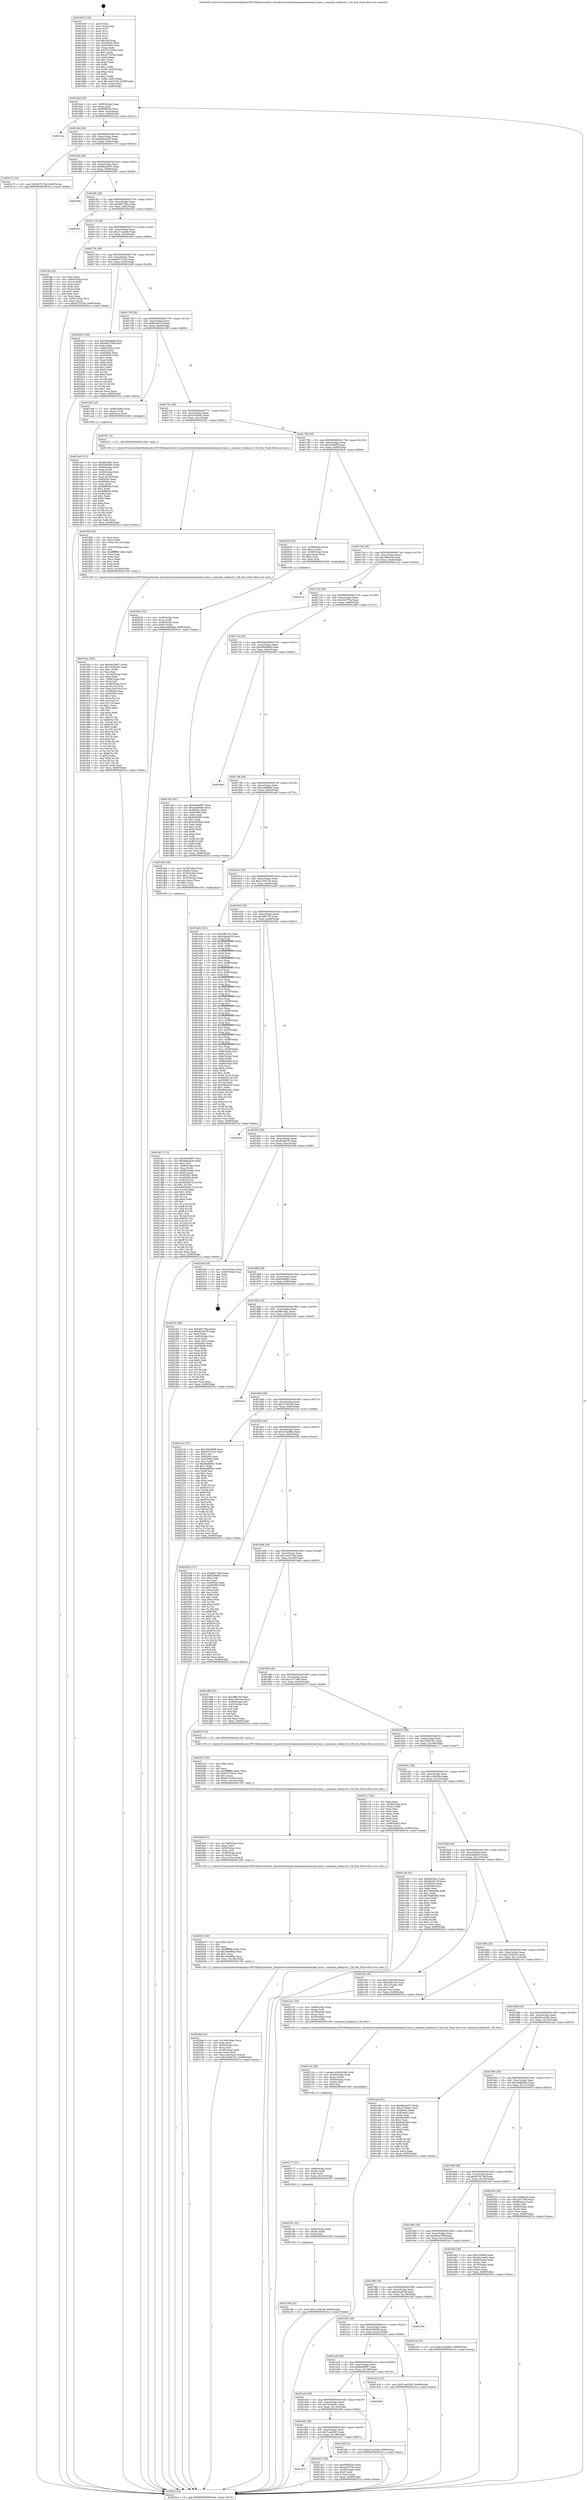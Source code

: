 digraph "0x401630" {
  label = "0x401630 (/mnt/c/Users/mathe/Desktop/tcc/POCII/binaries/extr_linuxdriversmtdnandonenandonenand_base.c_onenand_ooblayout_128_free_Final-ollvm.out::main(0))"
  labelloc = "t"
  node[shape=record]

  Entry [label="",width=0.3,height=0.3,shape=circle,fillcolor=black,style=filled]
  "0x4016a4" [label="{
     0x4016a4 [32]\l
     | [instrs]\l
     &nbsp;&nbsp;0x4016a4 \<+6\>: mov -0x98(%rbp),%eax\l
     &nbsp;&nbsp;0x4016aa \<+2\>: mov %eax,%ecx\l
     &nbsp;&nbsp;0x4016ac \<+6\>: sub $0x83f852fa,%ecx\l
     &nbsp;&nbsp;0x4016b2 \<+6\>: mov %eax,-0xac(%rbp)\l
     &nbsp;&nbsp;0x4016b8 \<+6\>: mov %ecx,-0xb0(%rbp)\l
     &nbsp;&nbsp;0x4016be \<+6\>: je 00000000004021aa \<main+0xb7a\>\l
  }"]
  "0x4021aa" [label="{
     0x4021aa\l
  }", style=dashed]
  "0x4016c4" [label="{
     0x4016c4 [28]\l
     | [instrs]\l
     &nbsp;&nbsp;0x4016c4 \<+5\>: jmp 00000000004016c9 \<main+0x99\>\l
     &nbsp;&nbsp;0x4016c9 \<+6\>: mov -0xac(%rbp),%eax\l
     &nbsp;&nbsp;0x4016cf \<+5\>: sub $0x8afea030,%eax\l
     &nbsp;&nbsp;0x4016d4 \<+6\>: mov %eax,-0xb4(%rbp)\l
     &nbsp;&nbsp;0x4016da \<+6\>: je 0000000000401e73 \<main+0x843\>\l
  }"]
  Exit [label="",width=0.3,height=0.3,shape=circle,fillcolor=black,style=filled,peripheries=2]
  "0x401e73" [label="{
     0x401e73 [15]\l
     | [instrs]\l
     &nbsp;&nbsp;0x401e73 \<+10\>: movl $0x457b73af,-0x98(%rbp)\l
     &nbsp;&nbsp;0x401e7d \<+5\>: jmp 000000000040251a \<main+0xeea\>\l
  }"]
  "0x4016e0" [label="{
     0x4016e0 [28]\l
     | [instrs]\l
     &nbsp;&nbsp;0x4016e0 \<+5\>: jmp 00000000004016e5 \<main+0xb5\>\l
     &nbsp;&nbsp;0x4016e5 \<+6\>: mov -0xac(%rbp),%eax\l
     &nbsp;&nbsp;0x4016eb \<+5\>: sub $0x98a3e873,%eax\l
     &nbsp;&nbsp;0x4016f0 \<+6\>: mov %eax,-0xb8(%rbp)\l
     &nbsp;&nbsp;0x4016f6 \<+6\>: je 0000000000402490 \<main+0xe60\>\l
  }"]
  "0x40219b" [label="{
     0x40219b [15]\l
     | [instrs]\l
     &nbsp;&nbsp;0x40219b \<+10\>: movl $0x1105b18f,-0x98(%rbp)\l
     &nbsp;&nbsp;0x4021a5 \<+5\>: jmp 000000000040251a \<main+0xeea\>\l
  }"]
  "0x402490" [label="{
     0x402490\l
  }", style=dashed]
  "0x4016fc" [label="{
     0x4016fc [28]\l
     | [instrs]\l
     &nbsp;&nbsp;0x4016fc \<+5\>: jmp 0000000000401701 \<main+0xd1\>\l
     &nbsp;&nbsp;0x401701 \<+6\>: mov -0xac(%rbp),%eax\l
     &nbsp;&nbsp;0x401707 \<+5\>: sub $0xa6f176ba,%eax\l
     &nbsp;&nbsp;0x40170c \<+6\>: mov %eax,-0xbc(%rbp)\l
     &nbsp;&nbsp;0x401712 \<+6\>: je 0000000000402502 \<main+0xed2\>\l
  }"]
  "0x40218c" [label="{
     0x40218c [15]\l
     | [instrs]\l
     &nbsp;&nbsp;0x40218c \<+4\>: mov -0x50(%rbp),%rdx\l
     &nbsp;&nbsp;0x402190 \<+3\>: mov (%rdx),%rdx\l
     &nbsp;&nbsp;0x402193 \<+3\>: mov %rdx,%rdi\l
     &nbsp;&nbsp;0x402196 \<+5\>: call 0000000000401030 \<free@plt\>\l
     | [calls]\l
     &nbsp;&nbsp;0x401030 \{1\} (unknown)\l
  }"]
  "0x402502" [label="{
     0x402502\l
  }", style=dashed]
  "0x401718" [label="{
     0x401718 [28]\l
     | [instrs]\l
     &nbsp;&nbsp;0x401718 \<+5\>: jmp 000000000040171d \<main+0xed\>\l
     &nbsp;&nbsp;0x40171d \<+6\>: mov -0xac(%rbp),%eax\l
     &nbsp;&nbsp;0x401723 \<+5\>: sub $0xa71aa3de,%eax\l
     &nbsp;&nbsp;0x401728 \<+6\>: mov %eax,-0xc0(%rbp)\l
     &nbsp;&nbsp;0x40172e \<+6\>: je 0000000000401fee \<main+0x9be\>\l
  }"]
  "0x402177" [label="{
     0x402177 [21]\l
     | [instrs]\l
     &nbsp;&nbsp;0x402177 \<+4\>: mov -0x68(%rbp),%rdx\l
     &nbsp;&nbsp;0x40217b \<+3\>: mov (%rdx),%rdx\l
     &nbsp;&nbsp;0x40217e \<+3\>: mov %rdx,%rdi\l
     &nbsp;&nbsp;0x402181 \<+6\>: mov %eax,-0x14c(%rbp)\l
     &nbsp;&nbsp;0x402187 \<+5\>: call 0000000000401030 \<free@plt\>\l
     | [calls]\l
     &nbsp;&nbsp;0x401030 \{1\} (unknown)\l
  }"]
  "0x401fee" [label="{
     0x401fee [42]\l
     | [instrs]\l
     &nbsp;&nbsp;0x401fee \<+2\>: xor %eax,%eax\l
     &nbsp;&nbsp;0x401ff0 \<+4\>: mov -0x60(%rbp),%rcx\l
     &nbsp;&nbsp;0x401ff4 \<+2\>: mov (%rcx),%edx\l
     &nbsp;&nbsp;0x401ff6 \<+2\>: mov %eax,%esi\l
     &nbsp;&nbsp;0x401ff8 \<+2\>: sub %edx,%esi\l
     &nbsp;&nbsp;0x401ffa \<+2\>: mov %eax,%edx\l
     &nbsp;&nbsp;0x401ffc \<+3\>: sub $0x1,%edx\l
     &nbsp;&nbsp;0x401fff \<+2\>: add %edx,%esi\l
     &nbsp;&nbsp;0x402001 \<+2\>: sub %esi,%eax\l
     &nbsp;&nbsp;0x402003 \<+4\>: mov -0x60(%rbp),%rcx\l
     &nbsp;&nbsp;0x402007 \<+2\>: mov %eax,(%rcx)\l
     &nbsp;&nbsp;0x402009 \<+10\>: movl $0x457b73af,-0x98(%rbp)\l
     &nbsp;&nbsp;0x402013 \<+5\>: jmp 000000000040251a \<main+0xeea\>\l
  }"]
  "0x401734" [label="{
     0x401734 [28]\l
     | [instrs]\l
     &nbsp;&nbsp;0x401734 \<+5\>: jmp 0000000000401739 \<main+0x109\>\l
     &nbsp;&nbsp;0x401739 \<+6\>: mov -0xac(%rbp),%eax\l
     &nbsp;&nbsp;0x40173f \<+5\>: sub $0xb3473cdc,%eax\l
     &nbsp;&nbsp;0x401744 \<+6\>: mov %eax,-0xc4(%rbp)\l
     &nbsp;&nbsp;0x40174a \<+6\>: je 0000000000402260 \<main+0xc30\>\l
  }"]
  "0x40215a" [label="{
     0x40215a [29]\l
     | [instrs]\l
     &nbsp;&nbsp;0x40215a \<+10\>: movabs $0x4030b6,%rdi\l
     &nbsp;&nbsp;0x402164 \<+4\>: mov -0x40(%rbp),%rdx\l
     &nbsp;&nbsp;0x402168 \<+2\>: mov %eax,(%rdx)\l
     &nbsp;&nbsp;0x40216a \<+4\>: mov -0x40(%rbp),%rdx\l
     &nbsp;&nbsp;0x40216e \<+2\>: mov (%rdx),%esi\l
     &nbsp;&nbsp;0x402170 \<+2\>: mov $0x0,%al\l
     &nbsp;&nbsp;0x402172 \<+5\>: call 0000000000401040 \<printf@plt\>\l
     | [calls]\l
     &nbsp;&nbsp;0x401040 \{1\} (unknown)\l
  }"]
  "0x402260" [label="{
     0x402260 [100]\l
     | [instrs]\l
     &nbsp;&nbsp;0x402260 \<+5\>: mov $0xc99d48d8,%eax\l
     &nbsp;&nbsp;0x402265 \<+5\>: mov $0x49a2790f,%ecx\l
     &nbsp;&nbsp;0x40226a \<+2\>: xor %edx,%edx\l
     &nbsp;&nbsp;0x40226c \<+7\>: mov -0x90(%rbp),%rsi\l
     &nbsp;&nbsp;0x402273 \<+6\>: movl $0x0,(%rsi)\l
     &nbsp;&nbsp;0x402279 \<+7\>: mov 0x40505c,%edi\l
     &nbsp;&nbsp;0x402280 \<+8\>: mov 0x405060,%r8d\l
     &nbsp;&nbsp;0x402288 \<+3\>: sub $0x1,%edx\l
     &nbsp;&nbsp;0x40228b \<+3\>: mov %edi,%r9d\l
     &nbsp;&nbsp;0x40228e \<+3\>: add %edx,%r9d\l
     &nbsp;&nbsp;0x402291 \<+4\>: imul %r9d,%edi\l
     &nbsp;&nbsp;0x402295 \<+3\>: and $0x1,%edi\l
     &nbsp;&nbsp;0x402298 \<+3\>: cmp $0x0,%edi\l
     &nbsp;&nbsp;0x40229b \<+4\>: sete %r10b\l
     &nbsp;&nbsp;0x40229f \<+4\>: cmp $0xa,%r8d\l
     &nbsp;&nbsp;0x4022a3 \<+4\>: setl %r11b\l
     &nbsp;&nbsp;0x4022a7 \<+3\>: mov %r10b,%bl\l
     &nbsp;&nbsp;0x4022aa \<+3\>: and %r11b,%bl\l
     &nbsp;&nbsp;0x4022ad \<+3\>: xor %r11b,%r10b\l
     &nbsp;&nbsp;0x4022b0 \<+3\>: or %r10b,%bl\l
     &nbsp;&nbsp;0x4022b3 \<+3\>: test $0x1,%bl\l
     &nbsp;&nbsp;0x4022b6 \<+3\>: cmovne %ecx,%eax\l
     &nbsp;&nbsp;0x4022b9 \<+6\>: mov %eax,-0x98(%rbp)\l
     &nbsp;&nbsp;0x4022bf \<+5\>: jmp 000000000040251a \<main+0xeea\>\l
  }"]
  "0x401750" [label="{
     0x401750 [28]\l
     | [instrs]\l
     &nbsp;&nbsp;0x401750 \<+5\>: jmp 0000000000401755 \<main+0x125\>\l
     &nbsp;&nbsp;0x401755 \<+6\>: mov -0xac(%rbp),%eax\l
     &nbsp;&nbsp;0x40175b \<+5\>: sub $0xbb3d513f,%eax\l
     &nbsp;&nbsp;0x401760 \<+6\>: mov %eax,-0xc8(%rbp)\l
     &nbsp;&nbsp;0x401766 \<+6\>: je 0000000000401c96 \<main+0x666\>\l
  }"]
  "0x4020ed" [label="{
     0x4020ed [42]\l
     | [instrs]\l
     &nbsp;&nbsp;0x4020ed \<+6\>: mov -0x148(%rbp),%ecx\l
     &nbsp;&nbsp;0x4020f3 \<+3\>: imul %eax,%ecx\l
     &nbsp;&nbsp;0x4020f6 \<+4\>: mov -0x50(%rbp),%rsi\l
     &nbsp;&nbsp;0x4020fa \<+3\>: mov (%rsi),%rsi\l
     &nbsp;&nbsp;0x4020fd \<+4\>: mov -0x48(%rbp),%rdi\l
     &nbsp;&nbsp;0x402101 \<+3\>: movslq (%rdi),%rdi\l
     &nbsp;&nbsp;0x402104 \<+4\>: mov %ecx,0x4(%rsi,%rdi,8)\l
     &nbsp;&nbsp;0x402108 \<+10\>: movl $0x1d5d27b1,-0x98(%rbp)\l
     &nbsp;&nbsp;0x402112 \<+5\>: jmp 000000000040251a \<main+0xeea\>\l
  }"]
  "0x401c96" [label="{
     0x401c96 [19]\l
     | [instrs]\l
     &nbsp;&nbsp;0x401c96 \<+7\>: mov -0x88(%rbp),%rax\l
     &nbsp;&nbsp;0x401c9d \<+3\>: mov (%rax),%rax\l
     &nbsp;&nbsp;0x401ca0 \<+4\>: mov 0x8(%rax),%rdi\l
     &nbsp;&nbsp;0x401ca4 \<+5\>: call 0000000000401060 \<atoi@plt\>\l
     | [calls]\l
     &nbsp;&nbsp;0x401060 \{1\} (unknown)\l
  }"]
  "0x40176c" [label="{
     0x40176c [28]\l
     | [instrs]\l
     &nbsp;&nbsp;0x40176c \<+5\>: jmp 0000000000401771 \<main+0x141\>\l
     &nbsp;&nbsp;0x401771 \<+6\>: mov -0xac(%rbp),%eax\l
     &nbsp;&nbsp;0x401777 \<+5\>: sub $0xc079da5c,%eax\l
     &nbsp;&nbsp;0x40177c \<+6\>: mov %eax,-0xcc(%rbp)\l
     &nbsp;&nbsp;0x401782 \<+6\>: je 0000000000401f01 \<main+0x8d1\>\l
  }"]
  "0x4020c5" [label="{
     0x4020c5 [40]\l
     | [instrs]\l
     &nbsp;&nbsp;0x4020c5 \<+5\>: mov $0x2,%ecx\l
     &nbsp;&nbsp;0x4020ca \<+1\>: cltd\l
     &nbsp;&nbsp;0x4020cb \<+2\>: idiv %ecx\l
     &nbsp;&nbsp;0x4020cd \<+6\>: imul $0xfffffffe,%edx,%ecx\l
     &nbsp;&nbsp;0x4020d3 \<+6\>: sub $0x18ee8f0a,%ecx\l
     &nbsp;&nbsp;0x4020d9 \<+3\>: add $0x1,%ecx\l
     &nbsp;&nbsp;0x4020dc \<+6\>: add $0x18ee8f0a,%ecx\l
     &nbsp;&nbsp;0x4020e2 \<+6\>: mov %ecx,-0x148(%rbp)\l
     &nbsp;&nbsp;0x4020e8 \<+5\>: call 0000000000401160 \<next_i\>\l
     | [calls]\l
     &nbsp;&nbsp;0x401160 \{1\} (/mnt/c/Users/mathe/Desktop/tcc/POCII/binaries/extr_linuxdriversmtdnandonenandonenand_base.c_onenand_ooblayout_128_free_Final-ollvm.out::next_i)\l
  }"]
  "0x401f01" [label="{
     0x401f01 [5]\l
     | [instrs]\l
     &nbsp;&nbsp;0x401f01 \<+5\>: call 0000000000401160 \<next_i\>\l
     | [calls]\l
     &nbsp;&nbsp;0x401160 \{1\} (/mnt/c/Users/mathe/Desktop/tcc/POCII/binaries/extr_linuxdriversmtdnandonenandonenand_base.c_onenand_ooblayout_128_free_Final-ollvm.out::next_i)\l
  }"]
  "0x401788" [label="{
     0x401788 [28]\l
     | [instrs]\l
     &nbsp;&nbsp;0x401788 \<+5\>: jmp 000000000040178d \<main+0x15d\>\l
     &nbsp;&nbsp;0x40178d \<+6\>: mov -0xac(%rbp),%eax\l
     &nbsp;&nbsp;0x401793 \<+5\>: sub $0xc25fc85f,%eax\l
     &nbsp;&nbsp;0x401798 \<+6\>: mov %eax,-0xd0(%rbp)\l
     &nbsp;&nbsp;0x40179e \<+6\>: je 0000000000402018 \<main+0x9e8\>\l
  }"]
  "0x4020a6" [label="{
     0x4020a6 [31]\l
     | [instrs]\l
     &nbsp;&nbsp;0x4020a6 \<+6\>: mov -0x144(%rbp),%ecx\l
     &nbsp;&nbsp;0x4020ac \<+3\>: imul %eax,%ecx\l
     &nbsp;&nbsp;0x4020af \<+4\>: mov -0x50(%rbp),%rsi\l
     &nbsp;&nbsp;0x4020b3 \<+3\>: mov (%rsi),%rsi\l
     &nbsp;&nbsp;0x4020b6 \<+4\>: mov -0x48(%rbp),%rdi\l
     &nbsp;&nbsp;0x4020ba \<+3\>: movslq (%rdi),%rdi\l
     &nbsp;&nbsp;0x4020bd \<+3\>: mov %ecx,(%rsi,%rdi,8)\l
     &nbsp;&nbsp;0x4020c0 \<+5\>: call 0000000000401160 \<next_i\>\l
     | [calls]\l
     &nbsp;&nbsp;0x401160 \{1\} (/mnt/c/Users/mathe/Desktop/tcc/POCII/binaries/extr_linuxdriversmtdnandonenandonenand_base.c_onenand_ooblayout_128_free_Final-ollvm.out::next_i)\l
  }"]
  "0x402018" [label="{
     0x402018 [29]\l
     | [instrs]\l
     &nbsp;&nbsp;0x402018 \<+4\>: mov -0x58(%rbp),%rax\l
     &nbsp;&nbsp;0x40201c \<+6\>: movl $0x1,(%rax)\l
     &nbsp;&nbsp;0x402022 \<+4\>: mov -0x58(%rbp),%rax\l
     &nbsp;&nbsp;0x402026 \<+3\>: movslq (%rax),%rax\l
     &nbsp;&nbsp;0x402029 \<+4\>: shl $0x3,%rax\l
     &nbsp;&nbsp;0x40202d \<+3\>: mov %rax,%rdi\l
     &nbsp;&nbsp;0x402030 \<+5\>: call 0000000000401050 \<malloc@plt\>\l
     | [calls]\l
     &nbsp;&nbsp;0x401050 \{1\} (unknown)\l
  }"]
  "0x4017a4" [label="{
     0x4017a4 [28]\l
     | [instrs]\l
     &nbsp;&nbsp;0x4017a4 \<+5\>: jmp 00000000004017a9 \<main+0x179\>\l
     &nbsp;&nbsp;0x4017a9 \<+6\>: mov -0xac(%rbp),%eax\l
     &nbsp;&nbsp;0x4017af \<+5\>: sub $0xc5f6c5ce,%eax\l
     &nbsp;&nbsp;0x4017b4 \<+6\>: mov %eax,-0xd4(%rbp)\l
     &nbsp;&nbsp;0x4017ba \<+6\>: je 0000000000401c1a \<main+0x5ea\>\l
  }"]
  "0x40207e" [label="{
     0x40207e [40]\l
     | [instrs]\l
     &nbsp;&nbsp;0x40207e \<+5\>: mov $0x2,%ecx\l
     &nbsp;&nbsp;0x402083 \<+1\>: cltd\l
     &nbsp;&nbsp;0x402084 \<+2\>: idiv %ecx\l
     &nbsp;&nbsp;0x402086 \<+6\>: imul $0xfffffffe,%edx,%ecx\l
     &nbsp;&nbsp;0x40208c \<+6\>: add $0xe0732542,%ecx\l
     &nbsp;&nbsp;0x402092 \<+3\>: add $0x1,%ecx\l
     &nbsp;&nbsp;0x402095 \<+6\>: sub $0xe0732542,%ecx\l
     &nbsp;&nbsp;0x40209b \<+6\>: mov %ecx,-0x144(%rbp)\l
     &nbsp;&nbsp;0x4020a1 \<+5\>: call 0000000000401160 \<next_i\>\l
     | [calls]\l
     &nbsp;&nbsp;0x401160 \{1\} (/mnt/c/Users/mathe/Desktop/tcc/POCII/binaries/extr_linuxdriversmtdnandonenandonenand_base.c_onenand_ooblayout_128_free_Final-ollvm.out::next_i)\l
  }"]
  "0x401c1a" [label="{
     0x401c1a\l
  }", style=dashed]
  "0x4017c0" [label="{
     0x4017c0 [28]\l
     | [instrs]\l
     &nbsp;&nbsp;0x4017c0 \<+5\>: jmp 00000000004017c5 \<main+0x195\>\l
     &nbsp;&nbsp;0x4017c5 \<+6\>: mov -0xac(%rbp),%eax\l
     &nbsp;&nbsp;0x4017cb \<+5\>: sub $0xc647f75a,%eax\l
     &nbsp;&nbsp;0x4017d0 \<+6\>: mov %eax,-0xd8(%rbp)\l
     &nbsp;&nbsp;0x4017d6 \<+6\>: je 0000000000401d45 \<main+0x715\>\l
  }"]
  "0x402035" [label="{
     0x402035 [32]\l
     | [instrs]\l
     &nbsp;&nbsp;0x402035 \<+4\>: mov -0x50(%rbp),%rdi\l
     &nbsp;&nbsp;0x402039 \<+3\>: mov %rax,(%rdi)\l
     &nbsp;&nbsp;0x40203c \<+4\>: mov -0x48(%rbp),%rax\l
     &nbsp;&nbsp;0x402040 \<+6\>: movl $0x0,(%rax)\l
     &nbsp;&nbsp;0x402046 \<+10\>: movl $0x3ed840ba,-0x98(%rbp)\l
     &nbsp;&nbsp;0x402050 \<+5\>: jmp 000000000040251a \<main+0xeea\>\l
  }"]
  "0x401d45" [label="{
     0x401d45 [91]\l
     | [instrs]\l
     &nbsp;&nbsp;0x401d45 \<+5\>: mov $0x6e949f97,%eax\l
     &nbsp;&nbsp;0x401d4a \<+5\>: mov $0xcc0e80b6,%ecx\l
     &nbsp;&nbsp;0x401d4f \<+7\>: mov 0x40505c,%edx\l
     &nbsp;&nbsp;0x401d56 \<+7\>: mov 0x405060,%esi\l
     &nbsp;&nbsp;0x401d5d \<+2\>: mov %edx,%edi\l
     &nbsp;&nbsp;0x401d5f \<+6\>: sub $0x84638bfc,%edi\l
     &nbsp;&nbsp;0x401d65 \<+3\>: sub $0x1,%edi\l
     &nbsp;&nbsp;0x401d68 \<+6\>: add $0x84638bfc,%edi\l
     &nbsp;&nbsp;0x401d6e \<+3\>: imul %edi,%edx\l
     &nbsp;&nbsp;0x401d71 \<+3\>: and $0x1,%edx\l
     &nbsp;&nbsp;0x401d74 \<+3\>: cmp $0x0,%edx\l
     &nbsp;&nbsp;0x401d77 \<+4\>: sete %r8b\l
     &nbsp;&nbsp;0x401d7b \<+3\>: cmp $0xa,%esi\l
     &nbsp;&nbsp;0x401d7e \<+4\>: setl %r9b\l
     &nbsp;&nbsp;0x401d82 \<+3\>: mov %r8b,%r10b\l
     &nbsp;&nbsp;0x401d85 \<+3\>: and %r9b,%r10b\l
     &nbsp;&nbsp;0x401d88 \<+3\>: xor %r9b,%r8b\l
     &nbsp;&nbsp;0x401d8b \<+3\>: or %r8b,%r10b\l
     &nbsp;&nbsp;0x401d8e \<+4\>: test $0x1,%r10b\l
     &nbsp;&nbsp;0x401d92 \<+3\>: cmovne %ecx,%eax\l
     &nbsp;&nbsp;0x401d95 \<+6\>: mov %eax,-0x98(%rbp)\l
     &nbsp;&nbsp;0x401d9b \<+5\>: jmp 000000000040251a \<main+0xeea\>\l
  }"]
  "0x4017dc" [label="{
     0x4017dc [28]\l
     | [instrs]\l
     &nbsp;&nbsp;0x4017dc \<+5\>: jmp 00000000004017e1 \<main+0x1b1\>\l
     &nbsp;&nbsp;0x4017e1 \<+6\>: mov -0xac(%rbp),%eax\l
     &nbsp;&nbsp;0x4017e7 \<+5\>: sub $0xc99d48d8,%eax\l
     &nbsp;&nbsp;0x4017ec \<+6\>: mov %eax,-0xdc(%rbp)\l
     &nbsp;&nbsp;0x4017f2 \<+6\>: je 00000000004024e6 \<main+0xeb6\>\l
  }"]
  "0x401f3a" [label="{
     0x401f3a [165]\l
     | [instrs]\l
     &nbsp;&nbsp;0x401f3a \<+5\>: mov $0x98a3e873,%ecx\l
     &nbsp;&nbsp;0x401f3f \<+5\>: mov $0x74c94291,%edx\l
     &nbsp;&nbsp;0x401f44 \<+3\>: mov $0x1,%r8b\l
     &nbsp;&nbsp;0x401f47 \<+2\>: xor %esi,%esi\l
     &nbsp;&nbsp;0x401f49 \<+6\>: mov -0x140(%rbp),%edi\l
     &nbsp;&nbsp;0x401f4f \<+3\>: imul %eax,%edi\l
     &nbsp;&nbsp;0x401f52 \<+4\>: mov -0x68(%rbp),%r9\l
     &nbsp;&nbsp;0x401f56 \<+3\>: mov (%r9),%r9\l
     &nbsp;&nbsp;0x401f59 \<+4\>: mov -0x60(%rbp),%r10\l
     &nbsp;&nbsp;0x401f5d \<+3\>: movslq (%r10),%r10\l
     &nbsp;&nbsp;0x401f60 \<+4\>: mov %edi,(%r9,%r10,4)\l
     &nbsp;&nbsp;0x401f64 \<+7\>: mov 0x40505c,%eax\l
     &nbsp;&nbsp;0x401f6b \<+7\>: mov 0x405060,%edi\l
     &nbsp;&nbsp;0x401f72 \<+3\>: sub $0x1,%esi\l
     &nbsp;&nbsp;0x401f75 \<+3\>: mov %eax,%r11d\l
     &nbsp;&nbsp;0x401f78 \<+3\>: add %esi,%r11d\l
     &nbsp;&nbsp;0x401f7b \<+4\>: imul %r11d,%eax\l
     &nbsp;&nbsp;0x401f7f \<+3\>: and $0x1,%eax\l
     &nbsp;&nbsp;0x401f82 \<+3\>: cmp $0x0,%eax\l
     &nbsp;&nbsp;0x401f85 \<+3\>: sete %bl\l
     &nbsp;&nbsp;0x401f88 \<+3\>: cmp $0xa,%edi\l
     &nbsp;&nbsp;0x401f8b \<+4\>: setl %r14b\l
     &nbsp;&nbsp;0x401f8f \<+3\>: mov %bl,%r15b\l
     &nbsp;&nbsp;0x401f92 \<+4\>: xor $0xff,%r15b\l
     &nbsp;&nbsp;0x401f96 \<+3\>: mov %r14b,%r12b\l
     &nbsp;&nbsp;0x401f99 \<+4\>: xor $0xff,%r12b\l
     &nbsp;&nbsp;0x401f9d \<+4\>: xor $0x0,%r8b\l
     &nbsp;&nbsp;0x401fa1 \<+3\>: mov %r15b,%r13b\l
     &nbsp;&nbsp;0x401fa4 \<+4\>: and $0x0,%r13b\l
     &nbsp;&nbsp;0x401fa8 \<+3\>: and %r8b,%bl\l
     &nbsp;&nbsp;0x401fab \<+3\>: mov %r12b,%al\l
     &nbsp;&nbsp;0x401fae \<+2\>: and $0x0,%al\l
     &nbsp;&nbsp;0x401fb0 \<+3\>: and %r8b,%r14b\l
     &nbsp;&nbsp;0x401fb3 \<+3\>: or %bl,%r13b\l
     &nbsp;&nbsp;0x401fb6 \<+3\>: or %r14b,%al\l
     &nbsp;&nbsp;0x401fb9 \<+3\>: xor %al,%r13b\l
     &nbsp;&nbsp;0x401fbc \<+3\>: or %r12b,%r15b\l
     &nbsp;&nbsp;0x401fbf \<+4\>: xor $0xff,%r15b\l
     &nbsp;&nbsp;0x401fc3 \<+4\>: or $0x0,%r8b\l
     &nbsp;&nbsp;0x401fc7 \<+3\>: and %r8b,%r15b\l
     &nbsp;&nbsp;0x401fca \<+3\>: or %r15b,%r13b\l
     &nbsp;&nbsp;0x401fcd \<+4\>: test $0x1,%r13b\l
     &nbsp;&nbsp;0x401fd1 \<+3\>: cmovne %edx,%ecx\l
     &nbsp;&nbsp;0x401fd4 \<+6\>: mov %ecx,-0x98(%rbp)\l
     &nbsp;&nbsp;0x401fda \<+5\>: jmp 000000000040251a \<main+0xeea\>\l
  }"]
  "0x4024e6" [label="{
     0x4024e6\l
  }", style=dashed]
  "0x4017f8" [label="{
     0x4017f8 [28]\l
     | [instrs]\l
     &nbsp;&nbsp;0x4017f8 \<+5\>: jmp 00000000004017fd \<main+0x1cd\>\l
     &nbsp;&nbsp;0x4017fd \<+6\>: mov -0xac(%rbp),%eax\l
     &nbsp;&nbsp;0x401803 \<+5\>: sub $0xcc0e80b6,%eax\l
     &nbsp;&nbsp;0x401808 \<+6\>: mov %eax,-0xe0(%rbp)\l
     &nbsp;&nbsp;0x40180e \<+6\>: je 0000000000401da0 \<main+0x770\>\l
  }"]
  "0x401f06" [label="{
     0x401f06 [52]\l
     | [instrs]\l
     &nbsp;&nbsp;0x401f06 \<+2\>: xor %ecx,%ecx\l
     &nbsp;&nbsp;0x401f08 \<+5\>: mov $0x2,%edx\l
     &nbsp;&nbsp;0x401f0d \<+6\>: mov %edx,-0x13c(%rbp)\l
     &nbsp;&nbsp;0x401f13 \<+1\>: cltd\l
     &nbsp;&nbsp;0x401f14 \<+6\>: mov -0x13c(%rbp),%esi\l
     &nbsp;&nbsp;0x401f1a \<+2\>: idiv %esi\l
     &nbsp;&nbsp;0x401f1c \<+6\>: imul $0xfffffffe,%edx,%edx\l
     &nbsp;&nbsp;0x401f22 \<+2\>: mov %ecx,%edi\l
     &nbsp;&nbsp;0x401f24 \<+2\>: sub %edx,%edi\l
     &nbsp;&nbsp;0x401f26 \<+2\>: mov %ecx,%edx\l
     &nbsp;&nbsp;0x401f28 \<+3\>: sub $0x1,%edx\l
     &nbsp;&nbsp;0x401f2b \<+2\>: add %edx,%edi\l
     &nbsp;&nbsp;0x401f2d \<+2\>: sub %edi,%ecx\l
     &nbsp;&nbsp;0x401f2f \<+6\>: mov %ecx,-0x140(%rbp)\l
     &nbsp;&nbsp;0x401f35 \<+5\>: call 0000000000401160 \<next_i\>\l
     | [calls]\l
     &nbsp;&nbsp;0x401160 \{1\} (/mnt/c/Users/mathe/Desktop/tcc/POCII/binaries/extr_linuxdriversmtdnandonenandonenand_base.c_onenand_ooblayout_128_free_Final-ollvm.out::next_i)\l
  }"]
  "0x401da0" [label="{
     0x401da0 [39]\l
     | [instrs]\l
     &nbsp;&nbsp;0x401da0 \<+4\>: mov -0x78(%rbp),%rax\l
     &nbsp;&nbsp;0x401da4 \<+6\>: movl $0x64,(%rax)\l
     &nbsp;&nbsp;0x401daa \<+4\>: mov -0x70(%rbp),%rax\l
     &nbsp;&nbsp;0x401dae \<+6\>: movl $0x1,(%rax)\l
     &nbsp;&nbsp;0x401db4 \<+4\>: mov -0x70(%rbp),%rax\l
     &nbsp;&nbsp;0x401db8 \<+3\>: movslq (%rax),%rax\l
     &nbsp;&nbsp;0x401dbb \<+4\>: shl $0x2,%rax\l
     &nbsp;&nbsp;0x401dbf \<+3\>: mov %rax,%rdi\l
     &nbsp;&nbsp;0x401dc2 \<+5\>: call 0000000000401050 \<malloc@plt\>\l
     | [calls]\l
     &nbsp;&nbsp;0x401050 \{1\} (unknown)\l
  }"]
  "0x401814" [label="{
     0x401814 [28]\l
     | [instrs]\l
     &nbsp;&nbsp;0x401814 \<+5\>: jmp 0000000000401819 \<main+0x1e9\>\l
     &nbsp;&nbsp;0x401819 \<+6\>: mov -0xac(%rbp),%eax\l
     &nbsp;&nbsp;0x40181f \<+5\>: sub $0xcc3947a6,%eax\l
     &nbsp;&nbsp;0x401824 \<+6\>: mov %eax,-0xe4(%rbp)\l
     &nbsp;&nbsp;0x40182a \<+6\>: je 0000000000401abb \<main+0x48b\>\l
  }"]
  "0x401dc7" [label="{
     0x401dc7 [172]\l
     | [instrs]\l
     &nbsp;&nbsp;0x401dc7 \<+5\>: mov $0x6e949f97,%ecx\l
     &nbsp;&nbsp;0x401dcc \<+5\>: mov $0x8afea030,%edx\l
     &nbsp;&nbsp;0x401dd1 \<+3\>: mov $0x1,%sil\l
     &nbsp;&nbsp;0x401dd4 \<+4\>: mov -0x68(%rbp),%rdi\l
     &nbsp;&nbsp;0x401dd8 \<+3\>: mov %rax,(%rdi)\l
     &nbsp;&nbsp;0x401ddb \<+4\>: mov -0x60(%rbp),%rax\l
     &nbsp;&nbsp;0x401ddf \<+6\>: movl $0x0,(%rax)\l
     &nbsp;&nbsp;0x401de5 \<+8\>: mov 0x40505c,%r8d\l
     &nbsp;&nbsp;0x401ded \<+8\>: mov 0x405060,%r9d\l
     &nbsp;&nbsp;0x401df5 \<+3\>: mov %r8d,%r10d\l
     &nbsp;&nbsp;0x401df8 \<+7\>: sub $0x95426c7d,%r10d\l
     &nbsp;&nbsp;0x401dff \<+4\>: sub $0x1,%r10d\l
     &nbsp;&nbsp;0x401e03 \<+7\>: add $0x95426c7d,%r10d\l
     &nbsp;&nbsp;0x401e0a \<+4\>: imul %r10d,%r8d\l
     &nbsp;&nbsp;0x401e0e \<+4\>: and $0x1,%r8d\l
     &nbsp;&nbsp;0x401e12 \<+4\>: cmp $0x0,%r8d\l
     &nbsp;&nbsp;0x401e16 \<+4\>: sete %r11b\l
     &nbsp;&nbsp;0x401e1a \<+4\>: cmp $0xa,%r9d\l
     &nbsp;&nbsp;0x401e1e \<+3\>: setl %bl\l
     &nbsp;&nbsp;0x401e21 \<+3\>: mov %r11b,%r14b\l
     &nbsp;&nbsp;0x401e24 \<+4\>: xor $0xff,%r14b\l
     &nbsp;&nbsp;0x401e28 \<+3\>: mov %bl,%r15b\l
     &nbsp;&nbsp;0x401e2b \<+4\>: xor $0xff,%r15b\l
     &nbsp;&nbsp;0x401e2f \<+4\>: xor $0x1,%sil\l
     &nbsp;&nbsp;0x401e33 \<+3\>: mov %r14b,%r12b\l
     &nbsp;&nbsp;0x401e36 \<+4\>: and $0xff,%r12b\l
     &nbsp;&nbsp;0x401e3a \<+3\>: and %sil,%r11b\l
     &nbsp;&nbsp;0x401e3d \<+3\>: mov %r15b,%r13b\l
     &nbsp;&nbsp;0x401e40 \<+4\>: and $0xff,%r13b\l
     &nbsp;&nbsp;0x401e44 \<+3\>: and %sil,%bl\l
     &nbsp;&nbsp;0x401e47 \<+3\>: or %r11b,%r12b\l
     &nbsp;&nbsp;0x401e4a \<+3\>: or %bl,%r13b\l
     &nbsp;&nbsp;0x401e4d \<+3\>: xor %r13b,%r12b\l
     &nbsp;&nbsp;0x401e50 \<+3\>: or %r15b,%r14b\l
     &nbsp;&nbsp;0x401e53 \<+4\>: xor $0xff,%r14b\l
     &nbsp;&nbsp;0x401e57 \<+4\>: or $0x1,%sil\l
     &nbsp;&nbsp;0x401e5b \<+3\>: and %sil,%r14b\l
     &nbsp;&nbsp;0x401e5e \<+3\>: or %r14b,%r12b\l
     &nbsp;&nbsp;0x401e61 \<+4\>: test $0x1,%r12b\l
     &nbsp;&nbsp;0x401e65 \<+3\>: cmovne %edx,%ecx\l
     &nbsp;&nbsp;0x401e68 \<+6\>: mov %ecx,-0x98(%rbp)\l
     &nbsp;&nbsp;0x401e6e \<+5\>: jmp 000000000040251a \<main+0xeea\>\l
  }"]
  "0x401abb" [label="{
     0x401abb [321]\l
     | [instrs]\l
     &nbsp;&nbsp;0x401abb \<+5\>: mov $0xcfffc73d,%eax\l
     &nbsp;&nbsp;0x401ac0 \<+5\>: mov $0x2dad8a16,%ecx\l
     &nbsp;&nbsp;0x401ac5 \<+3\>: mov %rsp,%rdx\l
     &nbsp;&nbsp;0x401ac8 \<+4\>: add $0xfffffffffffffff0,%rdx\l
     &nbsp;&nbsp;0x401acc \<+3\>: mov %rdx,%rsp\l
     &nbsp;&nbsp;0x401acf \<+7\>: mov %rdx,-0x90(%rbp)\l
     &nbsp;&nbsp;0x401ad6 \<+3\>: mov %rsp,%rdx\l
     &nbsp;&nbsp;0x401ad9 \<+4\>: add $0xfffffffffffffff0,%rdx\l
     &nbsp;&nbsp;0x401add \<+3\>: mov %rdx,%rsp\l
     &nbsp;&nbsp;0x401ae0 \<+3\>: mov %rsp,%rsi\l
     &nbsp;&nbsp;0x401ae3 \<+4\>: add $0xfffffffffffffff0,%rsi\l
     &nbsp;&nbsp;0x401ae7 \<+3\>: mov %rsi,%rsp\l
     &nbsp;&nbsp;0x401aea \<+7\>: mov %rsi,-0x88(%rbp)\l
     &nbsp;&nbsp;0x401af1 \<+3\>: mov %rsp,%rsi\l
     &nbsp;&nbsp;0x401af4 \<+4\>: add $0xfffffffffffffff0,%rsi\l
     &nbsp;&nbsp;0x401af8 \<+3\>: mov %rsi,%rsp\l
     &nbsp;&nbsp;0x401afb \<+4\>: mov %rsi,-0x80(%rbp)\l
     &nbsp;&nbsp;0x401aff \<+3\>: mov %rsp,%rsi\l
     &nbsp;&nbsp;0x401b02 \<+4\>: add $0xfffffffffffffff0,%rsi\l
     &nbsp;&nbsp;0x401b06 \<+3\>: mov %rsi,%rsp\l
     &nbsp;&nbsp;0x401b09 \<+4\>: mov %rsi,-0x78(%rbp)\l
     &nbsp;&nbsp;0x401b0d \<+3\>: mov %rsp,%rsi\l
     &nbsp;&nbsp;0x401b10 \<+4\>: add $0xfffffffffffffff0,%rsi\l
     &nbsp;&nbsp;0x401b14 \<+3\>: mov %rsi,%rsp\l
     &nbsp;&nbsp;0x401b17 \<+4\>: mov %rsi,-0x70(%rbp)\l
     &nbsp;&nbsp;0x401b1b \<+3\>: mov %rsp,%rsi\l
     &nbsp;&nbsp;0x401b1e \<+4\>: add $0xfffffffffffffff0,%rsi\l
     &nbsp;&nbsp;0x401b22 \<+3\>: mov %rsi,%rsp\l
     &nbsp;&nbsp;0x401b25 \<+4\>: mov %rsi,-0x68(%rbp)\l
     &nbsp;&nbsp;0x401b29 \<+3\>: mov %rsp,%rsi\l
     &nbsp;&nbsp;0x401b2c \<+4\>: add $0xfffffffffffffff0,%rsi\l
     &nbsp;&nbsp;0x401b30 \<+3\>: mov %rsi,%rsp\l
     &nbsp;&nbsp;0x401b33 \<+4\>: mov %rsi,-0x60(%rbp)\l
     &nbsp;&nbsp;0x401b37 \<+3\>: mov %rsp,%rsi\l
     &nbsp;&nbsp;0x401b3a \<+4\>: add $0xfffffffffffffff0,%rsi\l
     &nbsp;&nbsp;0x401b3e \<+3\>: mov %rsi,%rsp\l
     &nbsp;&nbsp;0x401b41 \<+4\>: mov %rsi,-0x58(%rbp)\l
     &nbsp;&nbsp;0x401b45 \<+3\>: mov %rsp,%rsi\l
     &nbsp;&nbsp;0x401b48 \<+4\>: add $0xfffffffffffffff0,%rsi\l
     &nbsp;&nbsp;0x401b4c \<+3\>: mov %rsi,%rsp\l
     &nbsp;&nbsp;0x401b4f \<+4\>: mov %rsi,-0x50(%rbp)\l
     &nbsp;&nbsp;0x401b53 \<+3\>: mov %rsp,%rsi\l
     &nbsp;&nbsp;0x401b56 \<+4\>: add $0xfffffffffffffff0,%rsi\l
     &nbsp;&nbsp;0x401b5a \<+3\>: mov %rsi,%rsp\l
     &nbsp;&nbsp;0x401b5d \<+4\>: mov %rsi,-0x48(%rbp)\l
     &nbsp;&nbsp;0x401b61 \<+3\>: mov %rsp,%rsi\l
     &nbsp;&nbsp;0x401b64 \<+4\>: add $0xfffffffffffffff0,%rsi\l
     &nbsp;&nbsp;0x401b68 \<+3\>: mov %rsi,%rsp\l
     &nbsp;&nbsp;0x401b6b \<+4\>: mov %rsi,-0x40(%rbp)\l
     &nbsp;&nbsp;0x401b6f \<+7\>: mov -0x90(%rbp),%rsi\l
     &nbsp;&nbsp;0x401b76 \<+6\>: movl $0x0,(%rsi)\l
     &nbsp;&nbsp;0x401b7c \<+6\>: mov -0x9c(%rbp),%edi\l
     &nbsp;&nbsp;0x401b82 \<+2\>: mov %edi,(%rdx)\l
     &nbsp;&nbsp;0x401b84 \<+7\>: mov -0x88(%rbp),%rsi\l
     &nbsp;&nbsp;0x401b8b \<+7\>: mov -0xa8(%rbp),%r8\l
     &nbsp;&nbsp;0x401b92 \<+3\>: mov %r8,(%rsi)\l
     &nbsp;&nbsp;0x401b95 \<+3\>: cmpl $0x2,(%rdx)\l
     &nbsp;&nbsp;0x401b98 \<+4\>: setne %r9b\l
     &nbsp;&nbsp;0x401b9c \<+4\>: and $0x1,%r9b\l
     &nbsp;&nbsp;0x401ba0 \<+4\>: mov %r9b,-0x31(%rbp)\l
     &nbsp;&nbsp;0x401ba4 \<+8\>: mov 0x40505c,%r10d\l
     &nbsp;&nbsp;0x401bac \<+8\>: mov 0x405060,%r11d\l
     &nbsp;&nbsp;0x401bb4 \<+3\>: mov %r10d,%ebx\l
     &nbsp;&nbsp;0x401bb7 \<+6\>: add $0xd90aed2c,%ebx\l
     &nbsp;&nbsp;0x401bbd \<+3\>: sub $0x1,%ebx\l
     &nbsp;&nbsp;0x401bc0 \<+6\>: sub $0xd90aed2c,%ebx\l
     &nbsp;&nbsp;0x401bc6 \<+4\>: imul %ebx,%r10d\l
     &nbsp;&nbsp;0x401bca \<+4\>: and $0x1,%r10d\l
     &nbsp;&nbsp;0x401bce \<+4\>: cmp $0x0,%r10d\l
     &nbsp;&nbsp;0x401bd2 \<+4\>: sete %r9b\l
     &nbsp;&nbsp;0x401bd6 \<+4\>: cmp $0xa,%r11d\l
     &nbsp;&nbsp;0x401bda \<+4\>: setl %r14b\l
     &nbsp;&nbsp;0x401bde \<+3\>: mov %r9b,%r15b\l
     &nbsp;&nbsp;0x401be1 \<+3\>: and %r14b,%r15b\l
     &nbsp;&nbsp;0x401be4 \<+3\>: xor %r14b,%r9b\l
     &nbsp;&nbsp;0x401be7 \<+3\>: or %r9b,%r15b\l
     &nbsp;&nbsp;0x401bea \<+4\>: test $0x1,%r15b\l
     &nbsp;&nbsp;0x401bee \<+3\>: cmovne %ecx,%eax\l
     &nbsp;&nbsp;0x401bf1 \<+6\>: mov %eax,-0x98(%rbp)\l
     &nbsp;&nbsp;0x401bf7 \<+5\>: jmp 000000000040251a \<main+0xeea\>\l
  }"]
  "0x401830" [label="{
     0x401830 [28]\l
     | [instrs]\l
     &nbsp;&nbsp;0x401830 \<+5\>: jmp 0000000000401835 \<main+0x205\>\l
     &nbsp;&nbsp;0x401835 \<+6\>: mov -0xac(%rbp),%eax\l
     &nbsp;&nbsp;0x40183b \<+5\>: sub $0xcfffc73d,%eax\l
     &nbsp;&nbsp;0x401840 \<+6\>: mov %eax,-0xe8(%rbp)\l
     &nbsp;&nbsp;0x401846 \<+6\>: je 00000000004023d1 \<main+0xda1\>\l
  }"]
  "0x401a7c" [label="{
     0x401a7c\l
  }", style=dashed]
  "0x4023d1" [label="{
     0x4023d1\l
  }", style=dashed]
  "0x40184c" [label="{
     0x40184c [28]\l
     | [instrs]\l
     &nbsp;&nbsp;0x40184c \<+5\>: jmp 0000000000401851 \<main+0x221\>\l
     &nbsp;&nbsp;0x401851 \<+6\>: mov -0xac(%rbp),%eax\l
     &nbsp;&nbsp;0x401857 \<+5\>: sub $0xdb2fb1f5,%eax\l
     &nbsp;&nbsp;0x40185c \<+6\>: mov %eax,-0xec(%rbp)\l
     &nbsp;&nbsp;0x401862 \<+6\>: je 00000000004023bf \<main+0xd8f\>\l
  }"]
  "0x401d27" [label="{
     0x401d27 [30]\l
     | [instrs]\l
     &nbsp;&nbsp;0x401d27 \<+5\>: mov $0x83f852fa,%eax\l
     &nbsp;&nbsp;0x401d2c \<+5\>: mov $0xc647f75a,%ecx\l
     &nbsp;&nbsp;0x401d31 \<+3\>: mov -0x30(%rbp),%edx\l
     &nbsp;&nbsp;0x401d34 \<+3\>: cmp $0x0,%edx\l
     &nbsp;&nbsp;0x401d37 \<+3\>: cmove %ecx,%eax\l
     &nbsp;&nbsp;0x401d3a \<+6\>: mov %eax,-0x98(%rbp)\l
     &nbsp;&nbsp;0x401d40 \<+5\>: jmp 000000000040251a \<main+0xeea\>\l
  }"]
  "0x4023bf" [label="{
     0x4023bf [18]\l
     | [instrs]\l
     &nbsp;&nbsp;0x4023bf \<+3\>: mov -0x2c(%rbp),%eax\l
     &nbsp;&nbsp;0x4023c2 \<+4\>: lea -0x28(%rbp),%rsp\l
     &nbsp;&nbsp;0x4023c6 \<+1\>: pop %rbx\l
     &nbsp;&nbsp;0x4023c7 \<+2\>: pop %r12\l
     &nbsp;&nbsp;0x4023c9 \<+2\>: pop %r13\l
     &nbsp;&nbsp;0x4023cb \<+2\>: pop %r14\l
     &nbsp;&nbsp;0x4023cd \<+2\>: pop %r15\l
     &nbsp;&nbsp;0x4023cf \<+1\>: pop %rbp\l
     &nbsp;&nbsp;0x4023d0 \<+1\>: ret\l
  }"]
  "0x401868" [label="{
     0x401868 [28]\l
     | [instrs]\l
     &nbsp;&nbsp;0x401868 \<+5\>: jmp 000000000040186d \<main+0x23d\>\l
     &nbsp;&nbsp;0x40186d \<+6\>: mov -0xac(%rbp),%eax\l
     &nbsp;&nbsp;0x401873 \<+5\>: sub $0xf2ef09b3,%eax\l
     &nbsp;&nbsp;0x401878 \<+6\>: mov %eax,-0xf0(%rbp)\l
     &nbsp;&nbsp;0x40187e \<+6\>: je 000000000040235c \<main+0xd2c\>\l
  }"]
  "0x401a60" [label="{
     0x401a60 [28]\l
     | [instrs]\l
     &nbsp;&nbsp;0x401a60 \<+5\>: jmp 0000000000401a65 \<main+0x435\>\l
     &nbsp;&nbsp;0x401a65 \<+6\>: mov -0xac(%rbp),%eax\l
     &nbsp;&nbsp;0x401a6b \<+5\>: sub $0x7cea5585,%eax\l
     &nbsp;&nbsp;0x401a70 \<+6\>: mov %eax,-0x138(%rbp)\l
     &nbsp;&nbsp;0x401a76 \<+6\>: je 0000000000401d27 \<main+0x6f7\>\l
  }"]
  "0x40235c" [label="{
     0x40235c [99]\l
     | [instrs]\l
     &nbsp;&nbsp;0x40235c \<+5\>: mov $0xa6f176ba,%eax\l
     &nbsp;&nbsp;0x402361 \<+5\>: mov $0xdb2fb1f5,%ecx\l
     &nbsp;&nbsp;0x402366 \<+2\>: xor %edx,%edx\l
     &nbsp;&nbsp;0x402368 \<+7\>: mov -0x90(%rbp),%rsi\l
     &nbsp;&nbsp;0x40236f \<+2\>: mov (%rsi),%edi\l
     &nbsp;&nbsp;0x402371 \<+3\>: mov %edi,-0x2c(%rbp)\l
     &nbsp;&nbsp;0x402374 \<+7\>: mov 0x40505c,%edi\l
     &nbsp;&nbsp;0x40237b \<+8\>: mov 0x405060,%r8d\l
     &nbsp;&nbsp;0x402383 \<+3\>: sub $0x1,%edx\l
     &nbsp;&nbsp;0x402386 \<+3\>: mov %edi,%r9d\l
     &nbsp;&nbsp;0x402389 \<+3\>: add %edx,%r9d\l
     &nbsp;&nbsp;0x40238c \<+4\>: imul %r9d,%edi\l
     &nbsp;&nbsp;0x402390 \<+3\>: and $0x1,%edi\l
     &nbsp;&nbsp;0x402393 \<+3\>: cmp $0x0,%edi\l
     &nbsp;&nbsp;0x402396 \<+4\>: sete %r10b\l
     &nbsp;&nbsp;0x40239a \<+4\>: cmp $0xa,%r8d\l
     &nbsp;&nbsp;0x40239e \<+4\>: setl %r11b\l
     &nbsp;&nbsp;0x4023a2 \<+3\>: mov %r10b,%bl\l
     &nbsp;&nbsp;0x4023a5 \<+3\>: and %r11b,%bl\l
     &nbsp;&nbsp;0x4023a8 \<+3\>: xor %r11b,%r10b\l
     &nbsp;&nbsp;0x4023ab \<+3\>: or %r10b,%bl\l
     &nbsp;&nbsp;0x4023ae \<+3\>: test $0x1,%bl\l
     &nbsp;&nbsp;0x4023b1 \<+3\>: cmovne %ecx,%eax\l
     &nbsp;&nbsp;0x4023b4 \<+6\>: mov %eax,-0x98(%rbp)\l
     &nbsp;&nbsp;0x4023ba \<+5\>: jmp 000000000040251a \<main+0xeea\>\l
  }"]
  "0x401884" [label="{
     0x401884 [28]\l
     | [instrs]\l
     &nbsp;&nbsp;0x401884 \<+5\>: jmp 0000000000401889 \<main+0x259\>\l
     &nbsp;&nbsp;0x401889 \<+6\>: mov -0xac(%rbp),%eax\l
     &nbsp;&nbsp;0x40188f \<+5\>: sub $0x88c59a1,%eax\l
     &nbsp;&nbsp;0x401894 \<+6\>: mov %eax,-0xf4(%rbp)\l
     &nbsp;&nbsp;0x40189a \<+6\>: je 0000000000402416 \<main+0xde6\>\l
  }"]
  "0x401fdf" [label="{
     0x401fdf [15]\l
     | [instrs]\l
     &nbsp;&nbsp;0x401fdf \<+10\>: movl $0xa71aa3de,-0x98(%rbp)\l
     &nbsp;&nbsp;0x401fe9 \<+5\>: jmp 000000000040251a \<main+0xeea\>\l
  }"]
  "0x402416" [label="{
     0x402416\l
  }", style=dashed]
  "0x4018a0" [label="{
     0x4018a0 [28]\l
     | [instrs]\l
     &nbsp;&nbsp;0x4018a0 \<+5\>: jmp 00000000004018a5 \<main+0x275\>\l
     &nbsp;&nbsp;0x4018a5 \<+6\>: mov -0xac(%rbp),%eax\l
     &nbsp;&nbsp;0x4018ab \<+5\>: sub $0x1105b18f,%eax\l
     &nbsp;&nbsp;0x4018b0 \<+6\>: mov %eax,-0xf8(%rbp)\l
     &nbsp;&nbsp;0x4018b6 \<+6\>: je 00000000004021cd \<main+0xb9d\>\l
  }"]
  "0x401a44" [label="{
     0x401a44 [28]\l
     | [instrs]\l
     &nbsp;&nbsp;0x401a44 \<+5\>: jmp 0000000000401a49 \<main+0x419\>\l
     &nbsp;&nbsp;0x401a49 \<+6\>: mov -0xac(%rbp),%eax\l
     &nbsp;&nbsp;0x401a4f \<+5\>: sub $0x74c94291,%eax\l
     &nbsp;&nbsp;0x401a54 \<+6\>: mov %eax,-0x134(%rbp)\l
     &nbsp;&nbsp;0x401a5a \<+6\>: je 0000000000401fdf \<main+0x9af\>\l
  }"]
  "0x4021cd" [label="{
     0x4021cd [147]\l
     | [instrs]\l
     &nbsp;&nbsp;0x4021cd \<+5\>: mov $0xc99d48d8,%eax\l
     &nbsp;&nbsp;0x4021d2 \<+5\>: mov $0xb3473cdc,%ecx\l
     &nbsp;&nbsp;0x4021d7 \<+2\>: mov $0x1,%dl\l
     &nbsp;&nbsp;0x4021d9 \<+7\>: mov 0x40505c,%esi\l
     &nbsp;&nbsp;0x4021e0 \<+7\>: mov 0x405060,%edi\l
     &nbsp;&nbsp;0x4021e7 \<+3\>: mov %esi,%r8d\l
     &nbsp;&nbsp;0x4021ea \<+7\>: sub $0x9edf96e5,%r8d\l
     &nbsp;&nbsp;0x4021f1 \<+4\>: sub $0x1,%r8d\l
     &nbsp;&nbsp;0x4021f5 \<+7\>: add $0x9edf96e5,%r8d\l
     &nbsp;&nbsp;0x4021fc \<+4\>: imul %r8d,%esi\l
     &nbsp;&nbsp;0x402200 \<+3\>: and $0x1,%esi\l
     &nbsp;&nbsp;0x402203 \<+3\>: cmp $0x0,%esi\l
     &nbsp;&nbsp;0x402206 \<+4\>: sete %r9b\l
     &nbsp;&nbsp;0x40220a \<+3\>: cmp $0xa,%edi\l
     &nbsp;&nbsp;0x40220d \<+4\>: setl %r10b\l
     &nbsp;&nbsp;0x402211 \<+3\>: mov %r9b,%r11b\l
     &nbsp;&nbsp;0x402214 \<+4\>: xor $0xff,%r11b\l
     &nbsp;&nbsp;0x402218 \<+3\>: mov %r10b,%bl\l
     &nbsp;&nbsp;0x40221b \<+3\>: xor $0xff,%bl\l
     &nbsp;&nbsp;0x40221e \<+3\>: xor $0x1,%dl\l
     &nbsp;&nbsp;0x402221 \<+3\>: mov %r11b,%r14b\l
     &nbsp;&nbsp;0x402224 \<+4\>: and $0xff,%r14b\l
     &nbsp;&nbsp;0x402228 \<+3\>: and %dl,%r9b\l
     &nbsp;&nbsp;0x40222b \<+3\>: mov %bl,%r15b\l
     &nbsp;&nbsp;0x40222e \<+4\>: and $0xff,%r15b\l
     &nbsp;&nbsp;0x402232 \<+3\>: and %dl,%r10b\l
     &nbsp;&nbsp;0x402235 \<+3\>: or %r9b,%r14b\l
     &nbsp;&nbsp;0x402238 \<+3\>: or %r10b,%r15b\l
     &nbsp;&nbsp;0x40223b \<+3\>: xor %r15b,%r14b\l
     &nbsp;&nbsp;0x40223e \<+3\>: or %bl,%r11b\l
     &nbsp;&nbsp;0x402241 \<+4\>: xor $0xff,%r11b\l
     &nbsp;&nbsp;0x402245 \<+3\>: or $0x1,%dl\l
     &nbsp;&nbsp;0x402248 \<+3\>: and %dl,%r11b\l
     &nbsp;&nbsp;0x40224b \<+3\>: or %r11b,%r14b\l
     &nbsp;&nbsp;0x40224e \<+4\>: test $0x1,%r14b\l
     &nbsp;&nbsp;0x402252 \<+3\>: cmovne %ecx,%eax\l
     &nbsp;&nbsp;0x402255 \<+6\>: mov %eax,-0x98(%rbp)\l
     &nbsp;&nbsp;0x40225b \<+5\>: jmp 000000000040251a \<main+0xeea\>\l
  }"]
  "0x4018bc" [label="{
     0x4018bc [28]\l
     | [instrs]\l
     &nbsp;&nbsp;0x4018bc \<+5\>: jmp 00000000004018c1 \<main+0x291\>\l
     &nbsp;&nbsp;0x4018c1 \<+6\>: mov -0xac(%rbp),%eax\l
     &nbsp;&nbsp;0x4018c7 \<+5\>: sub $0x142a49be,%eax\l
     &nbsp;&nbsp;0x4018cc \<+6\>: mov %eax,-0xfc(%rbp)\l
     &nbsp;&nbsp;0x4018d2 \<+6\>: je 00000000004022d3 \<main+0xca3\>\l
  }"]
  "0x402449" [label="{
     0x402449\l
  }", style=dashed]
  "0x4022d3" [label="{
     0x4022d3 [137]\l
     | [instrs]\l
     &nbsp;&nbsp;0x4022d3 \<+5\>: mov $0xa6f176ba,%eax\l
     &nbsp;&nbsp;0x4022d8 \<+5\>: mov $0xf2ef09b3,%ecx\l
     &nbsp;&nbsp;0x4022dd \<+2\>: mov $0x1,%dl\l
     &nbsp;&nbsp;0x4022df \<+2\>: xor %esi,%esi\l
     &nbsp;&nbsp;0x4022e1 \<+7\>: mov 0x40505c,%edi\l
     &nbsp;&nbsp;0x4022e8 \<+8\>: mov 0x405060,%r8d\l
     &nbsp;&nbsp;0x4022f0 \<+3\>: sub $0x1,%esi\l
     &nbsp;&nbsp;0x4022f3 \<+3\>: mov %edi,%r9d\l
     &nbsp;&nbsp;0x4022f6 \<+3\>: add %esi,%r9d\l
     &nbsp;&nbsp;0x4022f9 \<+4\>: imul %r9d,%edi\l
     &nbsp;&nbsp;0x4022fd \<+3\>: and $0x1,%edi\l
     &nbsp;&nbsp;0x402300 \<+3\>: cmp $0x0,%edi\l
     &nbsp;&nbsp;0x402303 \<+4\>: sete %r10b\l
     &nbsp;&nbsp;0x402307 \<+4\>: cmp $0xa,%r8d\l
     &nbsp;&nbsp;0x40230b \<+4\>: setl %r11b\l
     &nbsp;&nbsp;0x40230f \<+3\>: mov %r10b,%bl\l
     &nbsp;&nbsp;0x402312 \<+3\>: xor $0xff,%bl\l
     &nbsp;&nbsp;0x402315 \<+3\>: mov %r11b,%r14b\l
     &nbsp;&nbsp;0x402318 \<+4\>: xor $0xff,%r14b\l
     &nbsp;&nbsp;0x40231c \<+3\>: xor $0x1,%dl\l
     &nbsp;&nbsp;0x40231f \<+3\>: mov %bl,%r15b\l
     &nbsp;&nbsp;0x402322 \<+4\>: and $0xff,%r15b\l
     &nbsp;&nbsp;0x402326 \<+3\>: and %dl,%r10b\l
     &nbsp;&nbsp;0x402329 \<+3\>: mov %r14b,%r12b\l
     &nbsp;&nbsp;0x40232c \<+4\>: and $0xff,%r12b\l
     &nbsp;&nbsp;0x402330 \<+3\>: and %dl,%r11b\l
     &nbsp;&nbsp;0x402333 \<+3\>: or %r10b,%r15b\l
     &nbsp;&nbsp;0x402336 \<+3\>: or %r11b,%r12b\l
     &nbsp;&nbsp;0x402339 \<+3\>: xor %r12b,%r15b\l
     &nbsp;&nbsp;0x40233c \<+3\>: or %r14b,%bl\l
     &nbsp;&nbsp;0x40233f \<+3\>: xor $0xff,%bl\l
     &nbsp;&nbsp;0x402342 \<+3\>: or $0x1,%dl\l
     &nbsp;&nbsp;0x402345 \<+2\>: and %dl,%bl\l
     &nbsp;&nbsp;0x402347 \<+3\>: or %bl,%r15b\l
     &nbsp;&nbsp;0x40234a \<+4\>: test $0x1,%r15b\l
     &nbsp;&nbsp;0x40234e \<+3\>: cmovne %ecx,%eax\l
     &nbsp;&nbsp;0x402351 \<+6\>: mov %eax,-0x98(%rbp)\l
     &nbsp;&nbsp;0x402357 \<+5\>: jmp 000000000040251a \<main+0xeea\>\l
  }"]
  "0x4018d8" [label="{
     0x4018d8 [28]\l
     | [instrs]\l
     &nbsp;&nbsp;0x4018d8 \<+5\>: jmp 00000000004018dd \<main+0x2ad\>\l
     &nbsp;&nbsp;0x4018dd \<+6\>: mov -0xac(%rbp),%eax\l
     &nbsp;&nbsp;0x4018e3 \<+5\>: sub $0x1a4473dd,%eax\l
     &nbsp;&nbsp;0x4018e8 \<+6\>: mov %eax,-0x100(%rbp)\l
     &nbsp;&nbsp;0x4018ee \<+6\>: je 0000000000401a86 \<main+0x456\>\l
  }"]
  "0x401a28" [label="{
     0x401a28 [28]\l
     | [instrs]\l
     &nbsp;&nbsp;0x401a28 \<+5\>: jmp 0000000000401a2d \<main+0x3fd\>\l
     &nbsp;&nbsp;0x401a2d \<+6\>: mov -0xac(%rbp),%eax\l
     &nbsp;&nbsp;0x401a33 \<+5\>: sub $0x6e949f97,%eax\l
     &nbsp;&nbsp;0x401a38 \<+6\>: mov %eax,-0x130(%rbp)\l
     &nbsp;&nbsp;0x401a3e \<+6\>: je 0000000000402449 \<main+0xe19\>\l
  }"]
  "0x401a86" [label="{
     0x401a86 [53]\l
     | [instrs]\l
     &nbsp;&nbsp;0x401a86 \<+5\>: mov $0xcfffc73d,%eax\l
     &nbsp;&nbsp;0x401a8b \<+5\>: mov $0xcc3947a6,%ecx\l
     &nbsp;&nbsp;0x401a90 \<+6\>: mov -0x92(%rbp),%dl\l
     &nbsp;&nbsp;0x401a96 \<+7\>: mov -0x91(%rbp),%sil\l
     &nbsp;&nbsp;0x401a9d \<+3\>: mov %dl,%dil\l
     &nbsp;&nbsp;0x401aa0 \<+3\>: and %sil,%dil\l
     &nbsp;&nbsp;0x401aa3 \<+3\>: xor %sil,%dl\l
     &nbsp;&nbsp;0x401aa6 \<+3\>: or %dl,%dil\l
     &nbsp;&nbsp;0x401aa9 \<+4\>: test $0x1,%dil\l
     &nbsp;&nbsp;0x401aad \<+3\>: cmovne %ecx,%eax\l
     &nbsp;&nbsp;0x401ab0 \<+6\>: mov %eax,-0x98(%rbp)\l
     &nbsp;&nbsp;0x401ab6 \<+5\>: jmp 000000000040251a \<main+0xeea\>\l
  }"]
  "0x4018f4" [label="{
     0x4018f4 [28]\l
     | [instrs]\l
     &nbsp;&nbsp;0x4018f4 \<+5\>: jmp 00000000004018f9 \<main+0x2c9\>\l
     &nbsp;&nbsp;0x4018f9 \<+6\>: mov -0xac(%rbp),%eax\l
     &nbsp;&nbsp;0x4018ff \<+5\>: sub $0x1c077d6f,%eax\l
     &nbsp;&nbsp;0x401904 \<+6\>: mov %eax,-0x104(%rbp)\l
     &nbsp;&nbsp;0x40190a \<+6\>: je 0000000000402079 \<main+0xa49\>\l
  }"]
  "0x40251a" [label="{
     0x40251a [5]\l
     | [instrs]\l
     &nbsp;&nbsp;0x40251a \<+5\>: jmp 00000000004016a4 \<main+0x74\>\l
  }"]
  "0x401630" [label="{
     0x401630 [116]\l
     | [instrs]\l
     &nbsp;&nbsp;0x401630 \<+1\>: push %rbp\l
     &nbsp;&nbsp;0x401631 \<+3\>: mov %rsp,%rbp\l
     &nbsp;&nbsp;0x401634 \<+2\>: push %r15\l
     &nbsp;&nbsp;0x401636 \<+2\>: push %r14\l
     &nbsp;&nbsp;0x401638 \<+2\>: push %r13\l
     &nbsp;&nbsp;0x40163a \<+2\>: push %r12\l
     &nbsp;&nbsp;0x40163c \<+1\>: push %rbx\l
     &nbsp;&nbsp;0x40163d \<+7\>: sub $0x148,%rsp\l
     &nbsp;&nbsp;0x401644 \<+7\>: mov 0x40505c,%eax\l
     &nbsp;&nbsp;0x40164b \<+7\>: mov 0x405060,%ecx\l
     &nbsp;&nbsp;0x401652 \<+2\>: mov %eax,%edx\l
     &nbsp;&nbsp;0x401654 \<+6\>: add $0x3573230e,%edx\l
     &nbsp;&nbsp;0x40165a \<+3\>: sub $0x1,%edx\l
     &nbsp;&nbsp;0x40165d \<+6\>: sub $0x3573230e,%edx\l
     &nbsp;&nbsp;0x401663 \<+3\>: imul %edx,%eax\l
     &nbsp;&nbsp;0x401666 \<+3\>: and $0x1,%eax\l
     &nbsp;&nbsp;0x401669 \<+3\>: cmp $0x0,%eax\l
     &nbsp;&nbsp;0x40166c \<+4\>: sete %r8b\l
     &nbsp;&nbsp;0x401670 \<+4\>: and $0x1,%r8b\l
     &nbsp;&nbsp;0x401674 \<+7\>: mov %r8b,-0x92(%rbp)\l
     &nbsp;&nbsp;0x40167b \<+3\>: cmp $0xa,%ecx\l
     &nbsp;&nbsp;0x40167e \<+4\>: setl %r8b\l
     &nbsp;&nbsp;0x401682 \<+4\>: and $0x1,%r8b\l
     &nbsp;&nbsp;0x401686 \<+7\>: mov %r8b,-0x91(%rbp)\l
     &nbsp;&nbsp;0x40168d \<+10\>: movl $0x1a4473dd,-0x98(%rbp)\l
     &nbsp;&nbsp;0x401697 \<+6\>: mov %edi,-0x9c(%rbp)\l
     &nbsp;&nbsp;0x40169d \<+7\>: mov %rsi,-0xa8(%rbp)\l
  }"]
  "0x401d18" [label="{
     0x401d18 [15]\l
     | [instrs]\l
     &nbsp;&nbsp;0x401d18 \<+10\>: movl $0x7cea5585,-0x98(%rbp)\l
     &nbsp;&nbsp;0x401d22 \<+5\>: jmp 000000000040251a \<main+0xeea\>\l
  }"]
  "0x401a0c" [label="{
     0x401a0c [28]\l
     | [instrs]\l
     &nbsp;&nbsp;0x401a0c \<+5\>: jmp 0000000000401a11 \<main+0x3e1\>\l
     &nbsp;&nbsp;0x401a11 \<+6\>: mov -0xac(%rbp),%eax\l
     &nbsp;&nbsp;0x401a17 \<+5\>: sub $0x5cf4409c,%eax\l
     &nbsp;&nbsp;0x401a1c \<+6\>: mov %eax,-0x12c(%rbp)\l
     &nbsp;&nbsp;0x401a22 \<+6\>: je 0000000000401d18 \<main+0x6e8\>\l
  }"]
  "0x402079" [label="{
     0x402079 [5]\l
     | [instrs]\l
     &nbsp;&nbsp;0x402079 \<+5\>: call 0000000000401160 \<next_i\>\l
     | [calls]\l
     &nbsp;&nbsp;0x401160 \{1\} (/mnt/c/Users/mathe/Desktop/tcc/POCII/binaries/extr_linuxdriversmtdnandonenandonenand_base.c_onenand_ooblayout_128_free_Final-ollvm.out::next_i)\l
  }"]
  "0x401910" [label="{
     0x401910 [28]\l
     | [instrs]\l
     &nbsp;&nbsp;0x401910 \<+5\>: jmp 0000000000401915 \<main+0x2e5\>\l
     &nbsp;&nbsp;0x401915 \<+6\>: mov -0xac(%rbp),%eax\l
     &nbsp;&nbsp;0x40191b \<+5\>: sub $0x1d5d27b1,%eax\l
     &nbsp;&nbsp;0x401920 \<+6\>: mov %eax,-0x108(%rbp)\l
     &nbsp;&nbsp;0x401926 \<+6\>: je 0000000000402117 \<main+0xae7\>\l
  }"]
  "0x4021b9" [label="{
     0x4021b9\l
  }", style=dashed]
  "0x402117" [label="{
     0x402117 [42]\l
     | [instrs]\l
     &nbsp;&nbsp;0x402117 \<+2\>: xor %eax,%eax\l
     &nbsp;&nbsp;0x402119 \<+4\>: mov -0x48(%rbp),%rcx\l
     &nbsp;&nbsp;0x40211d \<+2\>: mov (%rcx),%edx\l
     &nbsp;&nbsp;0x40211f \<+2\>: mov %eax,%esi\l
     &nbsp;&nbsp;0x402121 \<+2\>: sub %edx,%esi\l
     &nbsp;&nbsp;0x402123 \<+2\>: mov %eax,%edx\l
     &nbsp;&nbsp;0x402125 \<+3\>: sub $0x1,%edx\l
     &nbsp;&nbsp;0x402128 \<+2\>: add %edx,%esi\l
     &nbsp;&nbsp;0x40212a \<+2\>: sub %esi,%eax\l
     &nbsp;&nbsp;0x40212c \<+4\>: mov -0x48(%rbp),%rcx\l
     &nbsp;&nbsp;0x402130 \<+2\>: mov %eax,(%rcx)\l
     &nbsp;&nbsp;0x402132 \<+10\>: movl $0x3ed840ba,-0x98(%rbp)\l
     &nbsp;&nbsp;0x40213c \<+5\>: jmp 000000000040251a \<main+0xeea\>\l
  }"]
  "0x40192c" [label="{
     0x40192c [28]\l
     | [instrs]\l
     &nbsp;&nbsp;0x40192c \<+5\>: jmp 0000000000401931 \<main+0x301\>\l
     &nbsp;&nbsp;0x401931 \<+6\>: mov -0xac(%rbp),%eax\l
     &nbsp;&nbsp;0x401937 \<+5\>: sub $0x1e34c58e,%eax\l
     &nbsp;&nbsp;0x40193c \<+6\>: mov %eax,-0x10c(%rbp)\l
     &nbsp;&nbsp;0x401942 \<+6\>: je 0000000000401c3b \<main+0x60b\>\l
  }"]
  "0x4019f0" [label="{
     0x4019f0 [28]\l
     | [instrs]\l
     &nbsp;&nbsp;0x4019f0 \<+5\>: jmp 00000000004019f5 \<main+0x3c5\>\l
     &nbsp;&nbsp;0x4019f5 \<+6\>: mov -0xac(%rbp),%eax\l
     &nbsp;&nbsp;0x4019fb \<+5\>: sub $0x4eaad7ef,%eax\l
     &nbsp;&nbsp;0x401a00 \<+6\>: mov %eax,-0x128(%rbp)\l
     &nbsp;&nbsp;0x401a06 \<+6\>: je 00000000004021b9 \<main+0xb89\>\l
  }"]
  "0x401c3b" [label="{
     0x401c3b [91]\l
     | [instrs]\l
     &nbsp;&nbsp;0x401c3b \<+5\>: mov $0x88c59a1,%eax\l
     &nbsp;&nbsp;0x401c40 \<+5\>: mov $0xbb3d513f,%ecx\l
     &nbsp;&nbsp;0x401c45 \<+7\>: mov 0x40505c,%edx\l
     &nbsp;&nbsp;0x401c4c \<+7\>: mov 0x405060,%esi\l
     &nbsp;&nbsp;0x401c53 \<+2\>: mov %edx,%edi\l
     &nbsp;&nbsp;0x401c55 \<+6\>: add $0x78a6288a,%edi\l
     &nbsp;&nbsp;0x401c5b \<+3\>: sub $0x1,%edi\l
     &nbsp;&nbsp;0x401c5e \<+6\>: sub $0x78a6288a,%edi\l
     &nbsp;&nbsp;0x401c64 \<+3\>: imul %edi,%edx\l
     &nbsp;&nbsp;0x401c67 \<+3\>: and $0x1,%edx\l
     &nbsp;&nbsp;0x401c6a \<+3\>: cmp $0x0,%edx\l
     &nbsp;&nbsp;0x401c6d \<+4\>: sete %r8b\l
     &nbsp;&nbsp;0x401c71 \<+3\>: cmp $0xa,%esi\l
     &nbsp;&nbsp;0x401c74 \<+4\>: setl %r9b\l
     &nbsp;&nbsp;0x401c78 \<+3\>: mov %r8b,%r10b\l
     &nbsp;&nbsp;0x401c7b \<+3\>: and %r9b,%r10b\l
     &nbsp;&nbsp;0x401c7e \<+3\>: xor %r9b,%r8b\l
     &nbsp;&nbsp;0x401c81 \<+3\>: or %r8b,%r10b\l
     &nbsp;&nbsp;0x401c84 \<+4\>: test $0x1,%r10b\l
     &nbsp;&nbsp;0x401c88 \<+3\>: cmovne %ecx,%eax\l
     &nbsp;&nbsp;0x401c8b \<+6\>: mov %eax,-0x98(%rbp)\l
     &nbsp;&nbsp;0x401c91 \<+5\>: jmp 000000000040251a \<main+0xeea\>\l
  }"]
  "0x401948" [label="{
     0x401948 [28]\l
     | [instrs]\l
     &nbsp;&nbsp;0x401948 \<+5\>: jmp 000000000040194d \<main+0x31d\>\l
     &nbsp;&nbsp;0x40194d \<+6\>: mov -0xac(%rbp),%eax\l
     &nbsp;&nbsp;0x401953 \<+5\>: sub $0x2dad8a16,%eax\l
     &nbsp;&nbsp;0x401958 \<+6\>: mov %eax,-0x110(%rbp)\l
     &nbsp;&nbsp;0x40195e \<+6\>: je 0000000000401bfc \<main+0x5cc\>\l
  }"]
  "0x4022c4" [label="{
     0x4022c4 [15]\l
     | [instrs]\l
     &nbsp;&nbsp;0x4022c4 \<+10\>: movl $0x142a49be,-0x98(%rbp)\l
     &nbsp;&nbsp;0x4022ce \<+5\>: jmp 000000000040251a \<main+0xeea\>\l
  }"]
  "0x401bfc" [label="{
     0x401bfc [30]\l
     | [instrs]\l
     &nbsp;&nbsp;0x401bfc \<+5\>: mov $0x1e34c58e,%eax\l
     &nbsp;&nbsp;0x401c01 \<+5\>: mov $0xc5f6c5ce,%ecx\l
     &nbsp;&nbsp;0x401c06 \<+3\>: mov -0x31(%rbp),%dl\l
     &nbsp;&nbsp;0x401c09 \<+3\>: test $0x1,%dl\l
     &nbsp;&nbsp;0x401c0c \<+3\>: cmovne %ecx,%eax\l
     &nbsp;&nbsp;0x401c0f \<+6\>: mov %eax,-0x98(%rbp)\l
     &nbsp;&nbsp;0x401c15 \<+5\>: jmp 000000000040251a \<main+0xeea\>\l
  }"]
  "0x401964" [label="{
     0x401964 [28]\l
     | [instrs]\l
     &nbsp;&nbsp;0x401964 \<+5\>: jmp 0000000000401969 \<main+0x339\>\l
     &nbsp;&nbsp;0x401969 \<+6\>: mov -0xac(%rbp),%eax\l
     &nbsp;&nbsp;0x40196f \<+5\>: sub $0x3229ee35,%eax\l
     &nbsp;&nbsp;0x401974 \<+6\>: mov %eax,-0x114(%rbp)\l
     &nbsp;&nbsp;0x40197a \<+6\>: je 0000000000402141 \<main+0xb11\>\l
  }"]
  "0x401ca9" [label="{
     0x401ca9 [111]\l
     | [instrs]\l
     &nbsp;&nbsp;0x401ca9 \<+5\>: mov $0x88c59a1,%ecx\l
     &nbsp;&nbsp;0x401cae \<+5\>: mov $0x5cf4409c,%edx\l
     &nbsp;&nbsp;0x401cb3 \<+4\>: mov -0x80(%rbp),%rdi\l
     &nbsp;&nbsp;0x401cb7 \<+2\>: mov %eax,(%rdi)\l
     &nbsp;&nbsp;0x401cb9 \<+4\>: mov -0x80(%rbp),%rdi\l
     &nbsp;&nbsp;0x401cbd \<+2\>: mov (%rdi),%eax\l
     &nbsp;&nbsp;0x401cbf \<+3\>: mov %eax,-0x30(%rbp)\l
     &nbsp;&nbsp;0x401cc2 \<+7\>: mov 0x40505c,%eax\l
     &nbsp;&nbsp;0x401cc9 \<+7\>: mov 0x405060,%esi\l
     &nbsp;&nbsp;0x401cd0 \<+3\>: mov %eax,%r8d\l
     &nbsp;&nbsp;0x401cd3 \<+7\>: add $0xfaff6456,%r8d\l
     &nbsp;&nbsp;0x401cda \<+4\>: sub $0x1,%r8d\l
     &nbsp;&nbsp;0x401cde \<+7\>: sub $0xfaff6456,%r8d\l
     &nbsp;&nbsp;0x401ce5 \<+4\>: imul %r8d,%eax\l
     &nbsp;&nbsp;0x401ce9 \<+3\>: and $0x1,%eax\l
     &nbsp;&nbsp;0x401cec \<+3\>: cmp $0x0,%eax\l
     &nbsp;&nbsp;0x401cef \<+4\>: sete %r9b\l
     &nbsp;&nbsp;0x401cf3 \<+3\>: cmp $0xa,%esi\l
     &nbsp;&nbsp;0x401cf6 \<+4\>: setl %r10b\l
     &nbsp;&nbsp;0x401cfa \<+3\>: mov %r9b,%r11b\l
     &nbsp;&nbsp;0x401cfd \<+3\>: and %r10b,%r11b\l
     &nbsp;&nbsp;0x401d00 \<+3\>: xor %r10b,%r9b\l
     &nbsp;&nbsp;0x401d03 \<+3\>: or %r9b,%r11b\l
     &nbsp;&nbsp;0x401d06 \<+4\>: test $0x1,%r11b\l
     &nbsp;&nbsp;0x401d0a \<+3\>: cmovne %edx,%ecx\l
     &nbsp;&nbsp;0x401d0d \<+6\>: mov %ecx,-0x98(%rbp)\l
     &nbsp;&nbsp;0x401d13 \<+5\>: jmp 000000000040251a \<main+0xeea\>\l
  }"]
  "0x4019d4" [label="{
     0x4019d4 [28]\l
     | [instrs]\l
     &nbsp;&nbsp;0x4019d4 \<+5\>: jmp 00000000004019d9 \<main+0x3a9\>\l
     &nbsp;&nbsp;0x4019d9 \<+6\>: mov -0xac(%rbp),%eax\l
     &nbsp;&nbsp;0x4019df \<+5\>: sub $0x49a2790f,%eax\l
     &nbsp;&nbsp;0x4019e4 \<+6\>: mov %eax,-0x124(%rbp)\l
     &nbsp;&nbsp;0x4019ea \<+6\>: je 00000000004022c4 \<main+0xc94\>\l
  }"]
  "0x402141" [label="{
     0x402141 [25]\l
     | [instrs]\l
     &nbsp;&nbsp;0x402141 \<+4\>: mov -0x68(%rbp),%rax\l
     &nbsp;&nbsp;0x402145 \<+3\>: mov (%rax),%rdi\l
     &nbsp;&nbsp;0x402148 \<+4\>: mov -0x78(%rbp),%rax\l
     &nbsp;&nbsp;0x40214c \<+2\>: mov (%rax),%esi\l
     &nbsp;&nbsp;0x40214e \<+4\>: mov -0x50(%rbp),%rax\l
     &nbsp;&nbsp;0x402152 \<+3\>: mov (%rax),%rdx\l
     &nbsp;&nbsp;0x402155 \<+5\>: call 00000000004013c0 \<onenand_ooblayout_128_free\>\l
     | [calls]\l
     &nbsp;&nbsp;0x4013c0 \{1\} (/mnt/c/Users/mathe/Desktop/tcc/POCII/binaries/extr_linuxdriversmtdnandonenandonenand_base.c_onenand_ooblayout_128_free_Final-ollvm.out::onenand_ooblayout_128_free)\l
  }"]
  "0x401980" [label="{
     0x401980 [28]\l
     | [instrs]\l
     &nbsp;&nbsp;0x401980 \<+5\>: jmp 0000000000401985 \<main+0x355\>\l
     &nbsp;&nbsp;0x401985 \<+6\>: mov -0xac(%rbp),%eax\l
     &nbsp;&nbsp;0x40198b \<+5\>: sub $0x3bcc3adb,%eax\l
     &nbsp;&nbsp;0x401990 \<+6\>: mov %eax,-0x118(%rbp)\l
     &nbsp;&nbsp;0x401996 \<+6\>: je 0000000000401ea6 \<main+0x876\>\l
  }"]
  "0x401e82" [label="{
     0x401e82 [36]\l
     | [instrs]\l
     &nbsp;&nbsp;0x401e82 \<+5\>: mov $0xc25fc85f,%eax\l
     &nbsp;&nbsp;0x401e87 \<+5\>: mov $0x3bcc3adb,%ecx\l
     &nbsp;&nbsp;0x401e8c \<+4\>: mov -0x60(%rbp),%rdx\l
     &nbsp;&nbsp;0x401e90 \<+2\>: mov (%rdx),%esi\l
     &nbsp;&nbsp;0x401e92 \<+4\>: mov -0x70(%rbp),%rdx\l
     &nbsp;&nbsp;0x401e96 \<+2\>: cmp (%rdx),%esi\l
     &nbsp;&nbsp;0x401e98 \<+3\>: cmovl %ecx,%eax\l
     &nbsp;&nbsp;0x401e9b \<+6\>: mov %eax,-0x98(%rbp)\l
     &nbsp;&nbsp;0x401ea1 \<+5\>: jmp 000000000040251a \<main+0xeea\>\l
  }"]
  "0x401ea6" [label="{
     0x401ea6 [91]\l
     | [instrs]\l
     &nbsp;&nbsp;0x401ea6 \<+5\>: mov $0x98a3e873,%eax\l
     &nbsp;&nbsp;0x401eab \<+5\>: mov $0xc079da5c,%ecx\l
     &nbsp;&nbsp;0x401eb0 \<+7\>: mov 0x40505c,%edx\l
     &nbsp;&nbsp;0x401eb7 \<+7\>: mov 0x405060,%esi\l
     &nbsp;&nbsp;0x401ebe \<+2\>: mov %edx,%edi\l
     &nbsp;&nbsp;0x401ec0 \<+6\>: sub $0xf4adc862,%edi\l
     &nbsp;&nbsp;0x401ec6 \<+3\>: sub $0x1,%edi\l
     &nbsp;&nbsp;0x401ec9 \<+6\>: add $0xf4adc862,%edi\l
     &nbsp;&nbsp;0x401ecf \<+3\>: imul %edi,%edx\l
     &nbsp;&nbsp;0x401ed2 \<+3\>: and $0x1,%edx\l
     &nbsp;&nbsp;0x401ed5 \<+3\>: cmp $0x0,%edx\l
     &nbsp;&nbsp;0x401ed8 \<+4\>: sete %r8b\l
     &nbsp;&nbsp;0x401edc \<+3\>: cmp $0xa,%esi\l
     &nbsp;&nbsp;0x401edf \<+4\>: setl %r9b\l
     &nbsp;&nbsp;0x401ee3 \<+3\>: mov %r8b,%r10b\l
     &nbsp;&nbsp;0x401ee6 \<+3\>: and %r9b,%r10b\l
     &nbsp;&nbsp;0x401ee9 \<+3\>: xor %r9b,%r8b\l
     &nbsp;&nbsp;0x401eec \<+3\>: or %r8b,%r10b\l
     &nbsp;&nbsp;0x401eef \<+4\>: test $0x1,%r10b\l
     &nbsp;&nbsp;0x401ef3 \<+3\>: cmovne %ecx,%eax\l
     &nbsp;&nbsp;0x401ef6 \<+6\>: mov %eax,-0x98(%rbp)\l
     &nbsp;&nbsp;0x401efc \<+5\>: jmp 000000000040251a \<main+0xeea\>\l
  }"]
  "0x40199c" [label="{
     0x40199c [28]\l
     | [instrs]\l
     &nbsp;&nbsp;0x40199c \<+5\>: jmp 00000000004019a1 \<main+0x371\>\l
     &nbsp;&nbsp;0x4019a1 \<+6\>: mov -0xac(%rbp),%eax\l
     &nbsp;&nbsp;0x4019a7 \<+5\>: sub $0x3ed840ba,%eax\l
     &nbsp;&nbsp;0x4019ac \<+6\>: mov %eax,-0x11c(%rbp)\l
     &nbsp;&nbsp;0x4019b2 \<+6\>: je 0000000000402055 \<main+0xa25\>\l
  }"]
  "0x4019b8" [label="{
     0x4019b8 [28]\l
     | [instrs]\l
     &nbsp;&nbsp;0x4019b8 \<+5\>: jmp 00000000004019bd \<main+0x38d\>\l
     &nbsp;&nbsp;0x4019bd \<+6\>: mov -0xac(%rbp),%eax\l
     &nbsp;&nbsp;0x4019c3 \<+5\>: sub $0x457b73af,%eax\l
     &nbsp;&nbsp;0x4019c8 \<+6\>: mov %eax,-0x120(%rbp)\l
     &nbsp;&nbsp;0x4019ce \<+6\>: je 0000000000401e82 \<main+0x852\>\l
  }"]
  "0x402055" [label="{
     0x402055 [36]\l
     | [instrs]\l
     &nbsp;&nbsp;0x402055 \<+5\>: mov $0x3229ee35,%eax\l
     &nbsp;&nbsp;0x40205a \<+5\>: mov $0x1c077d6f,%ecx\l
     &nbsp;&nbsp;0x40205f \<+4\>: mov -0x48(%rbp),%rdx\l
     &nbsp;&nbsp;0x402063 \<+2\>: mov (%rdx),%esi\l
     &nbsp;&nbsp;0x402065 \<+4\>: mov -0x58(%rbp),%rdx\l
     &nbsp;&nbsp;0x402069 \<+2\>: cmp (%rdx),%esi\l
     &nbsp;&nbsp;0x40206b \<+3\>: cmovl %ecx,%eax\l
     &nbsp;&nbsp;0x40206e \<+6\>: mov %eax,-0x98(%rbp)\l
     &nbsp;&nbsp;0x402074 \<+5\>: jmp 000000000040251a \<main+0xeea\>\l
  }"]
  Entry -> "0x401630" [label=" 1"]
  "0x4016a4" -> "0x4021aa" [label=" 0"]
  "0x4016a4" -> "0x4016c4" [label=" 28"]
  "0x4023bf" -> Exit [label=" 1"]
  "0x4016c4" -> "0x401e73" [label=" 1"]
  "0x4016c4" -> "0x4016e0" [label=" 27"]
  "0x40235c" -> "0x40251a" [label=" 1"]
  "0x4016e0" -> "0x402490" [label=" 0"]
  "0x4016e0" -> "0x4016fc" [label=" 27"]
  "0x4022d3" -> "0x40251a" [label=" 1"]
  "0x4016fc" -> "0x402502" [label=" 0"]
  "0x4016fc" -> "0x401718" [label=" 27"]
  "0x4022c4" -> "0x40251a" [label=" 1"]
  "0x401718" -> "0x401fee" [label=" 1"]
  "0x401718" -> "0x401734" [label=" 26"]
  "0x402260" -> "0x40251a" [label=" 1"]
  "0x401734" -> "0x402260" [label=" 1"]
  "0x401734" -> "0x401750" [label=" 25"]
  "0x4021cd" -> "0x40251a" [label=" 1"]
  "0x401750" -> "0x401c96" [label=" 1"]
  "0x401750" -> "0x40176c" [label=" 24"]
  "0x40219b" -> "0x40251a" [label=" 1"]
  "0x40176c" -> "0x401f01" [label=" 1"]
  "0x40176c" -> "0x401788" [label=" 23"]
  "0x40218c" -> "0x40219b" [label=" 1"]
  "0x401788" -> "0x402018" [label=" 1"]
  "0x401788" -> "0x4017a4" [label=" 22"]
  "0x402177" -> "0x40218c" [label=" 1"]
  "0x4017a4" -> "0x401c1a" [label=" 0"]
  "0x4017a4" -> "0x4017c0" [label=" 22"]
  "0x40215a" -> "0x402177" [label=" 1"]
  "0x4017c0" -> "0x401d45" [label=" 1"]
  "0x4017c0" -> "0x4017dc" [label=" 21"]
  "0x402141" -> "0x40215a" [label=" 1"]
  "0x4017dc" -> "0x4024e6" [label=" 0"]
  "0x4017dc" -> "0x4017f8" [label=" 21"]
  "0x402117" -> "0x40251a" [label=" 1"]
  "0x4017f8" -> "0x401da0" [label=" 1"]
  "0x4017f8" -> "0x401814" [label=" 20"]
  "0x4020ed" -> "0x40251a" [label=" 1"]
  "0x401814" -> "0x401abb" [label=" 1"]
  "0x401814" -> "0x401830" [label=" 19"]
  "0x4020c5" -> "0x4020ed" [label=" 1"]
  "0x401830" -> "0x4023d1" [label=" 0"]
  "0x401830" -> "0x40184c" [label=" 19"]
  "0x4020a6" -> "0x4020c5" [label=" 1"]
  "0x40184c" -> "0x4023bf" [label=" 1"]
  "0x40184c" -> "0x401868" [label=" 18"]
  "0x40207e" -> "0x4020a6" [label=" 1"]
  "0x401868" -> "0x40235c" [label=" 1"]
  "0x401868" -> "0x401884" [label=" 17"]
  "0x402055" -> "0x40251a" [label=" 2"]
  "0x401884" -> "0x402416" [label=" 0"]
  "0x401884" -> "0x4018a0" [label=" 17"]
  "0x402035" -> "0x40251a" [label=" 1"]
  "0x4018a0" -> "0x4021cd" [label=" 1"]
  "0x4018a0" -> "0x4018bc" [label=" 16"]
  "0x401fee" -> "0x40251a" [label=" 1"]
  "0x4018bc" -> "0x4022d3" [label=" 1"]
  "0x4018bc" -> "0x4018d8" [label=" 15"]
  "0x401fdf" -> "0x40251a" [label=" 1"]
  "0x4018d8" -> "0x401a86" [label=" 1"]
  "0x4018d8" -> "0x4018f4" [label=" 14"]
  "0x401a86" -> "0x40251a" [label=" 1"]
  "0x401630" -> "0x4016a4" [label=" 1"]
  "0x40251a" -> "0x4016a4" [label=" 27"]
  "0x401f06" -> "0x401f3a" [label=" 1"]
  "0x401abb" -> "0x40251a" [label=" 1"]
  "0x401f01" -> "0x401f06" [label=" 1"]
  "0x4018f4" -> "0x402079" [label=" 1"]
  "0x4018f4" -> "0x401910" [label=" 13"]
  "0x401e82" -> "0x40251a" [label=" 2"]
  "0x401910" -> "0x402117" [label=" 1"]
  "0x401910" -> "0x40192c" [label=" 12"]
  "0x401e73" -> "0x40251a" [label=" 1"]
  "0x40192c" -> "0x401c3b" [label=" 1"]
  "0x40192c" -> "0x401948" [label=" 11"]
  "0x401da0" -> "0x401dc7" [label=" 1"]
  "0x401948" -> "0x401bfc" [label=" 1"]
  "0x401948" -> "0x401964" [label=" 10"]
  "0x401bfc" -> "0x40251a" [label=" 1"]
  "0x401c3b" -> "0x40251a" [label=" 1"]
  "0x401c96" -> "0x401ca9" [label=" 1"]
  "0x401ca9" -> "0x40251a" [label=" 1"]
  "0x401d45" -> "0x40251a" [label=" 1"]
  "0x401964" -> "0x402141" [label=" 1"]
  "0x401964" -> "0x401980" [label=" 9"]
  "0x401a60" -> "0x401a7c" [label=" 0"]
  "0x401980" -> "0x401ea6" [label=" 1"]
  "0x401980" -> "0x40199c" [label=" 8"]
  "0x401a60" -> "0x401d27" [label=" 1"]
  "0x40199c" -> "0x402055" [label=" 2"]
  "0x40199c" -> "0x4019b8" [label=" 6"]
  "0x402079" -> "0x40207e" [label=" 1"]
  "0x4019b8" -> "0x401e82" [label=" 2"]
  "0x4019b8" -> "0x4019d4" [label=" 4"]
  "0x401d27" -> "0x40251a" [label=" 1"]
  "0x4019d4" -> "0x4022c4" [label=" 1"]
  "0x4019d4" -> "0x4019f0" [label=" 3"]
  "0x401dc7" -> "0x40251a" [label=" 1"]
  "0x4019f0" -> "0x4021b9" [label=" 0"]
  "0x4019f0" -> "0x401a0c" [label=" 3"]
  "0x401ea6" -> "0x40251a" [label=" 1"]
  "0x401a0c" -> "0x401d18" [label=" 1"]
  "0x401a0c" -> "0x401a28" [label=" 2"]
  "0x401d18" -> "0x40251a" [label=" 1"]
  "0x401f3a" -> "0x40251a" [label=" 1"]
  "0x401a28" -> "0x402449" [label=" 0"]
  "0x401a28" -> "0x401a44" [label=" 2"]
  "0x402018" -> "0x402035" [label=" 1"]
  "0x401a44" -> "0x401fdf" [label=" 1"]
  "0x401a44" -> "0x401a60" [label=" 1"]
}
